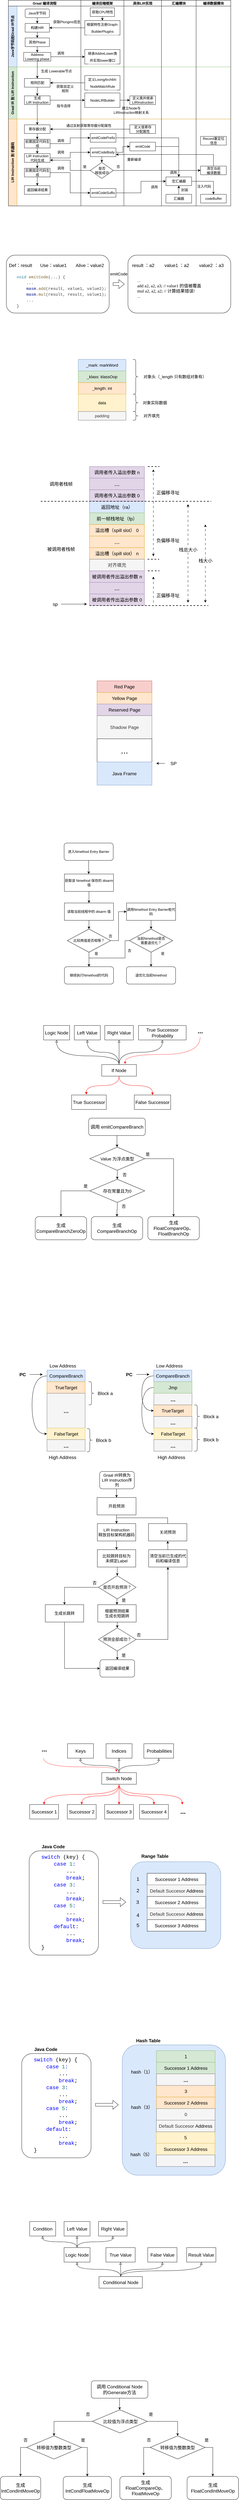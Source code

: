 <mxfile version="26.0.16">
  <diagram name="Page-1" id="acwCKmZkidqvUQwCOqH5">
    <mxGraphModel dx="1584" dy="839" grid="1" gridSize="10" guides="1" tooltips="1" connect="1" arrows="1" fold="1" page="1" pageScale="1" pageWidth="827" pageHeight="1169" math="0" shadow="0">
      <root>
        <mxCell id="0" />
        <mxCell id="1" parent="0" />
        <mxCell id="3uFvsSg2rkh7UaSVAgNL-26" value="" style="rounded=1;whiteSpace=wrap;html=1;" vertex="1" parent="1">
          <mxGeometry x="100" y="6410" width="240" height="360" as="geometry" />
        </mxCell>
        <mxCell id="3uFvsSg2rkh7UaSVAgNL-23" value="" style="rounded=1;whiteSpace=wrap;html=1;fillColor=#dae8fc;strokeColor=#6c8ebf;" vertex="1" parent="1">
          <mxGeometry x="451.5" y="6447.5" width="312" height="300" as="geometry" />
        </mxCell>
        <mxCell id="GOm38GStyMNKn4AWp28O-10" value="&lt;div style=&quot;&quot;&gt;&lt;font face=&quot;Verdana&quot; style=&quot;font-size: 15px;&quot;&gt;&lt;br&gt;&lt;/font&gt;&lt;/div&gt;&lt;div style=&quot;&quot;&gt;&lt;font face=&quot;Verdana&quot; style=&quot;font-size: 15px;&quot;&gt;&lt;br&gt;&lt;/font&gt;&lt;/div&gt;&lt;div style=&quot;&quot;&gt;&lt;font style=&quot;font-size: 15px;&quot; face=&quot;Verdana&quot;&gt;&lt;br&gt;&lt;/font&gt;&lt;/div&gt;&lt;div style=&quot;&quot;&gt;&lt;font style=&quot;font-size: 15px;&quot; face=&quot;Verdana&quot;&gt;&lt;br&gt;&lt;/font&gt;&lt;/div&gt;&lt;div style=&quot;&quot;&gt;&lt;font style=&quot;font-size: 15px;&quot; face=&quot;Verdana&quot;&gt;&lt;font style=&quot;&quot;&gt;&lt;span style=&quot;white-space: pre;&quot;&gt;&#x9;&lt;/span&gt;&lt;/font&gt;&lt;span style=&quot;color: light-dark(rgb(59, 59, 59), rgb(186, 186, 186)); white-space: pre; background-color: transparent;&quot;&gt;...&lt;/span&gt;&lt;/font&gt;&lt;/div&gt;&lt;div style=&quot;&quot;&gt;&lt;font face=&quot;Verdana&quot; style=&quot;font-size: 15px;&quot;&gt;&lt;span style=&quot;white-space: pre;&quot;&gt;&#x9;&lt;/span&gt;add a2, a2, a3;&amp;nbsp;&lt;span style=&quot;text-align: center; text-wrap-mode: nowrap; background-color: transparent; color: light-dark(rgb(0, 0, 0), rgb(255, 255, 255));&quot;&gt;&lt;font style=&quot;&quot;&gt;// value1&amp;nbsp;的值被覆盖&lt;/font&gt;&lt;/span&gt;&lt;span style=&quot;text-align: center; text-wrap-mode: nowrap; background-color: transparent; color: light-dark(rgb(0, 0, 0), rgb(255, 255, 255));&quot;&gt;&amp;nbsp;&lt;/span&gt;&lt;br&gt;&lt;/font&gt;&lt;/div&gt;&lt;div style=&quot;&quot;&gt;&lt;font style=&quot;font-size: 15px;&quot; face=&quot;Verdana&quot;&gt;&lt;font style=&quot;&quot;&gt;&lt;span style=&quot;white-space: pre;&quot;&gt;&#x9;&lt;/span&gt;mul a2, a2, a2; //&amp;nbsp;计算结果错误!&lt;/font&gt;&lt;br&gt;&lt;/font&gt;&lt;/div&gt;&lt;div style=&quot;&quot;&gt;&lt;font style=&quot;font-size: 15px;&quot; face=&quot;Verdana&quot;&gt;&lt;font style=&quot;&quot;&gt;&lt;span style=&quot;white-space: pre;&quot;&gt;&#x9;&lt;/span&gt;&lt;/font&gt;&lt;span style=&quot;color: light-dark(rgb(59, 59, 59), rgb(186, 186, 186)); white-space: pre; background-color: transparent;&quot;&gt;...&lt;/span&gt;&lt;/font&gt;&lt;/div&gt;&lt;div&gt;&lt;span style=&quot;font-size: 14px; color: light-dark(rgb(59, 59, 59), rgb(186, 186, 186)); font-family: Consolas, &amp;quot;Courier New&amp;quot;, monospace; white-space: pre; background-color: transparent;&quot;&gt;&lt;br&gt;&lt;/span&gt;&lt;/div&gt;" style="rounded=1;whiteSpace=wrap;html=1;align=left;verticalAlign=top;" parent="1" vertex="1">
          <mxGeometry x="442" y="900" width="356" height="200" as="geometry" />
        </mxCell>
        <mxCell id="GOm38GStyMNKn4AWp28O-6" value="&lt;div style=&quot;font-family: Consolas, &amp;quot;Courier New&amp;quot;, monospace; line-height: 19px; white-space: pre;&quot;&gt;&lt;div style=&quot;&quot;&gt;&lt;font style=&quot;font-size: 14px;&quot;&gt;&lt;br&gt;&lt;/font&gt;&lt;/div&gt;&lt;div style=&quot;&quot;&gt;&lt;span&gt;&lt;font style=&quot;font-size: 14px;&quot;&gt;&lt;br&gt;&lt;/font&gt;&lt;/span&gt;&lt;/div&gt;&lt;div style=&quot;&quot;&gt;&lt;span&gt;&lt;font style=&quot;font-size: 14px;&quot;&gt;&lt;br&gt;&lt;/font&gt;&lt;/span&gt;&lt;/div&gt;&lt;div style=&quot;&quot;&gt;&lt;span&gt;&lt;font style=&quot;font-size: 14px;&quot;&gt;&lt;span style=&quot;color: rgb(38, 127, 153);&quot;&gt;    void&lt;/span&gt;&lt;font color=&quot;#3b3b3b&quot;&gt; &lt;/font&gt;&lt;span style=&quot;color: rgb(121, 94, 38);&quot;&gt;emitCode&lt;/span&gt;&lt;font color=&quot;#3b3b3b&quot;&gt;(...) {&lt;/font&gt;&lt;/font&gt;&lt;/span&gt;&lt;/div&gt;&lt;div style=&quot;color: rgb(59, 59, 59);&quot;&gt;&lt;span&gt;&lt;font style=&quot;font-size: 14px;&quot;&gt;&amp;nbsp; &amp;nbsp; &amp;nbsp; &amp;nbsp; ...&lt;/font&gt;&lt;/span&gt;&lt;/div&gt;&lt;div style=&quot;color: rgb(59, 59, 59);&quot;&gt;&lt;span&gt;&lt;font style=&quot;font-size: 14px;&quot;&gt;&amp;nbsp; &amp;nbsp; &amp;nbsp; &amp;nbsp; &lt;span style=&quot;color: rgb(0, 16, 128);&quot;&gt;masm&lt;/span&gt;.&lt;span style=&quot;color: rgb(121, 94, 38);&quot;&gt;add&lt;/span&gt;(result, value1, value2);&lt;/font&gt;&lt;/span&gt;&lt;/div&gt;&lt;div style=&quot;color: rgb(59, 59, 59);&quot;&gt;&lt;span&gt;&lt;font style=&quot;font-size: 14px;&quot;&gt;&amp;nbsp; &amp;nbsp; &amp;nbsp; &amp;nbsp; &lt;span style=&quot;color: rgb(0, 16, 128);&quot;&gt;masm&lt;/span&gt;.&lt;span style=&quot;color: rgb(121, 94, 38);&quot;&gt;mul&lt;/span&gt;(result, result, value1);&lt;/font&gt;&lt;/span&gt;&lt;/div&gt;&lt;div style=&quot;color: rgb(59, 59, 59);&quot;&gt;&lt;span&gt;&lt;font style=&quot;font-size: 14px;&quot;&gt;&amp;nbsp; &amp;nbsp; &amp;nbsp; &amp;nbsp; ...&lt;/font&gt;&lt;/span&gt;&lt;/div&gt;&lt;div style=&quot;color: rgb(59, 59, 59);&quot;&gt;&lt;font style=&quot;font-size: 14px;&quot;&gt;&amp;nbsp; &amp;nbsp; }&lt;/font&gt;&lt;/div&gt;&lt;/div&gt;" style="rounded=1;whiteSpace=wrap;html=1;align=left;verticalAlign=top;" parent="1" vertex="1">
          <mxGeometry x="21" y="900" width="356" height="200" as="geometry" />
        </mxCell>
        <mxCell id="b25NzEHvAgJfCk7m8K_a-11" value="" style="swimlane;childLayout=stackLayout;resizeParent=1;resizeParentMax=0;horizontal=1;startSize=0;horizontalStack=0;html=1;" parent="1" vertex="1">
          <mxGeometry x="28" y="40" width="770" height="690" as="geometry" />
        </mxCell>
        <mxCell id="b25NzEHvAgJfCk7m8K_a-12" value="&lt;font&gt;Java字节码到Graal IR节点&lt;/font&gt;" style="swimlane;startSize=30;horizontal=0;html=1;fillColor=#dae8fc;strokeColor=#6c8ebf;" parent="b25NzEHvAgJfCk7m8K_a-11" vertex="1">
          <mxGeometry width="770" height="210" as="geometry" />
        </mxCell>
        <mxCell id="b25NzEHvAgJfCk7m8K_a-32" value="Graal IR 到 LIR Instruction" style="swimlane;startSize=30;horizontal=0;html=1;fillColor=#d5e8d4;strokeColor=#82b366;" parent="b25NzEHvAgJfCk7m8K_a-11" vertex="1">
          <mxGeometry y="210" width="770" height="180" as="geometry" />
        </mxCell>
        <mxCell id="b25NzEHvAgJfCk7m8K_a-13" value="LIR Instruction 到 机器码" style="swimlane;startSize=30;horizontal=0;html=1;fillColor=#ffe6cc;strokeColor=#d79b00;" parent="b25NzEHvAgJfCk7m8K_a-11" vertex="1">
          <mxGeometry y="390" width="770" height="300" as="geometry">
            <mxRectangle y="120" width="600" height="30" as="alternateBounds" />
          </mxGeometry>
        </mxCell>
        <mxCell id="b25NzEHvAgJfCk7m8K_a-33" value="" style="swimlane;childLayout=stackLayout;resizeParent=1;resizeParentMax=0;startSize=0;horizontal=0;horizontalStack=1;" parent="1" vertex="1">
          <mxGeometry x="28" y="20" width="770" height="710" as="geometry" />
        </mxCell>
        <mxCell id="b25NzEHvAgJfCk7m8K_a-34" value="Graal 编译流程" style="swimlane;startSize=20;" parent="b25NzEHvAgJfCk7m8K_a-33" vertex="1">
          <mxGeometry width="251" height="710" as="geometry" />
        </mxCell>
        <mxCell id="b25NzEHvAgJfCk7m8K_a-96" style="edgeStyle=orthogonalEdgeStyle;rounded=0;orthogonalLoop=1;jettySize=auto;html=1;exitX=0.5;exitY=1;exitDx=0;exitDy=0;entryX=0.5;entryY=0;entryDx=0;entryDy=0;" parent="b25NzEHvAgJfCk7m8K_a-34" source="b25NzEHvAgJfCk7m8K_a-37" target="b25NzEHvAgJfCk7m8K_a-42" edge="1">
          <mxGeometry relative="1" as="geometry" />
        </mxCell>
        <mxCell id="b25NzEHvAgJfCk7m8K_a-37" value="Java字节码" style="rounded=1;whiteSpace=wrap;html=1;" parent="b25NzEHvAgJfCk7m8K_a-34" vertex="1">
          <mxGeometry x="58" y="30" width="84" height="30" as="geometry" />
        </mxCell>
        <mxCell id="b25NzEHvAgJfCk7m8K_a-97" style="edgeStyle=orthogonalEdgeStyle;rounded=0;orthogonalLoop=1;jettySize=auto;html=1;exitX=0.5;exitY=1;exitDx=0;exitDy=0;entryX=0.5;entryY=0;entryDx=0;entryDy=0;" parent="b25NzEHvAgJfCk7m8K_a-34" source="b25NzEHvAgJfCk7m8K_a-42" target="b25NzEHvAgJfCk7m8K_a-53" edge="1">
          <mxGeometry relative="1" as="geometry" />
        </mxCell>
        <mxCell id="b25NzEHvAgJfCk7m8K_a-42" value="构建HIR" style="rounded=0;whiteSpace=wrap;html=1;" parent="b25NzEHvAgJfCk7m8K_a-34" vertex="1">
          <mxGeometry x="58" y="80" width="84" height="30" as="geometry" />
        </mxCell>
        <mxCell id="b25NzEHvAgJfCk7m8K_a-99" style="edgeStyle=orthogonalEdgeStyle;rounded=0;orthogonalLoop=1;jettySize=auto;html=1;exitX=0.5;exitY=1;exitDx=0;exitDy=0;entryX=0.5;entryY=0;entryDx=0;entryDy=0;" parent="b25NzEHvAgJfCk7m8K_a-34" source="b25NzEHvAgJfCk7m8K_a-52" target="b25NzEHvAgJfCk7m8K_a-58" edge="1">
          <mxGeometry relative="1" as="geometry" />
        </mxCell>
        <mxCell id="b25NzEHvAgJfCk7m8K_a-52" value="Address Lowering phase" style="rounded=0;whiteSpace=wrap;html=1;" parent="b25NzEHvAgJfCk7m8K_a-34" vertex="1">
          <mxGeometry x="53" y="180" width="94" height="30" as="geometry" />
        </mxCell>
        <mxCell id="b25NzEHvAgJfCk7m8K_a-98" style="edgeStyle=orthogonalEdgeStyle;rounded=0;orthogonalLoop=1;jettySize=auto;html=1;exitX=0.5;exitY=1;exitDx=0;exitDy=0;entryX=0.5;entryY=0;entryDx=0;entryDy=0;" parent="b25NzEHvAgJfCk7m8K_a-34" source="b25NzEHvAgJfCk7m8K_a-53" target="b25NzEHvAgJfCk7m8K_a-52" edge="1">
          <mxGeometry relative="1" as="geometry" />
        </mxCell>
        <mxCell id="b25NzEHvAgJfCk7m8K_a-53" value="其他Phase" style="rounded=0;whiteSpace=wrap;html=1;" parent="b25NzEHvAgJfCk7m8K_a-34" vertex="1">
          <mxGeometry x="58" y="130" width="84" height="30" as="geometry" />
        </mxCell>
        <mxCell id="b25NzEHvAgJfCk7m8K_a-101" style="edgeStyle=orthogonalEdgeStyle;rounded=0;orthogonalLoop=1;jettySize=auto;html=1;exitX=0.5;exitY=1;exitDx=0;exitDy=0;entryX=0.5;entryY=0;entryDx=0;entryDy=0;" parent="b25NzEHvAgJfCk7m8K_a-34" source="b25NzEHvAgJfCk7m8K_a-58" target="b25NzEHvAgJfCk7m8K_a-59" edge="1">
          <mxGeometry relative="1" as="geometry" />
        </mxCell>
        <mxCell id="b25NzEHvAgJfCk7m8K_a-58" value="规则匹配" style="rounded=0;whiteSpace=wrap;html=1;" parent="b25NzEHvAgJfCk7m8K_a-34" vertex="1">
          <mxGeometry x="55.5" y="270" width="89" height="30" as="geometry" />
        </mxCell>
        <mxCell id="b25NzEHvAgJfCk7m8K_a-104" style="edgeStyle=orthogonalEdgeStyle;rounded=0;orthogonalLoop=1;jettySize=auto;html=1;exitX=0.5;exitY=1;exitDx=0;exitDy=0;entryX=0.5;entryY=0;entryDx=0;entryDy=0;" parent="b25NzEHvAgJfCk7m8K_a-34" source="b25NzEHvAgJfCk7m8K_a-59" target="b25NzEHvAgJfCk7m8K_a-60" edge="1">
          <mxGeometry relative="1" as="geometry" />
        </mxCell>
        <mxCell id="b25NzEHvAgJfCk7m8K_a-59" value="生成&lt;br&gt;LIR Instruction" style="rounded=0;whiteSpace=wrap;html=1;" parent="b25NzEHvAgJfCk7m8K_a-34" vertex="1">
          <mxGeometry x="55.5" y="330" width="89" height="30" as="geometry" />
        </mxCell>
        <mxCell id="b25NzEHvAgJfCk7m8K_a-105" style="edgeStyle=orthogonalEdgeStyle;rounded=0;orthogonalLoop=1;jettySize=auto;html=1;exitX=0.5;exitY=1;exitDx=0;exitDy=0;entryX=0.5;entryY=0;entryDx=0;entryDy=0;" parent="b25NzEHvAgJfCk7m8K_a-34" source="b25NzEHvAgJfCk7m8K_a-60" target="b25NzEHvAgJfCk7m8K_a-61" edge="1">
          <mxGeometry relative="1" as="geometry" />
        </mxCell>
        <mxCell id="b25NzEHvAgJfCk7m8K_a-60" value="寄存器分配" style="rounded=0;whiteSpace=wrap;html=1;" parent="b25NzEHvAgJfCk7m8K_a-34" vertex="1">
          <mxGeometry x="55.5" y="430" width="89" height="30" as="geometry" />
        </mxCell>
        <mxCell id="b25NzEHvAgJfCk7m8K_a-106" style="edgeStyle=orthogonalEdgeStyle;rounded=0;orthogonalLoop=1;jettySize=auto;html=1;exitX=0.5;exitY=1;exitDx=0;exitDy=0;entryX=0.5;entryY=0;entryDx=0;entryDy=0;" parent="b25NzEHvAgJfCk7m8K_a-34" source="b25NzEHvAgJfCk7m8K_a-61" target="b25NzEHvAgJfCk7m8K_a-63" edge="1">
          <mxGeometry relative="1" as="geometry" />
        </mxCell>
        <mxCell id="b25NzEHvAgJfCk7m8K_a-61" value="前置固定代码生成" style="rounded=0;whiteSpace=wrap;html=1;" parent="b25NzEHvAgJfCk7m8K_a-34" vertex="1">
          <mxGeometry x="55.5" y="480" width="89" height="30" as="geometry" />
        </mxCell>
        <mxCell id="b25NzEHvAgJfCk7m8K_a-110" style="edgeStyle=orthogonalEdgeStyle;rounded=0;orthogonalLoop=1;jettySize=auto;html=1;exitX=0.5;exitY=1;exitDx=0;exitDy=0;entryX=0.5;entryY=0;entryDx=0;entryDy=0;" parent="b25NzEHvAgJfCk7m8K_a-34" source="b25NzEHvAgJfCk7m8K_a-63" target="b25NzEHvAgJfCk7m8K_a-64" edge="1">
          <mxGeometry relative="1" as="geometry" />
        </mxCell>
        <mxCell id="b25NzEHvAgJfCk7m8K_a-63" value="LIR Instruction&lt;br&gt;代码生成" style="rounded=0;whiteSpace=wrap;html=1;" parent="b25NzEHvAgJfCk7m8K_a-34" vertex="1">
          <mxGeometry x="55.5" y="529.5" width="89" height="30" as="geometry" />
        </mxCell>
        <mxCell id="b25NzEHvAgJfCk7m8K_a-111" style="edgeStyle=orthogonalEdgeStyle;rounded=0;orthogonalLoop=1;jettySize=auto;html=1;exitX=0.5;exitY=1;exitDx=0;exitDy=0;entryX=0.5;entryY=0;entryDx=0;entryDy=0;" parent="b25NzEHvAgJfCk7m8K_a-34" source="b25NzEHvAgJfCk7m8K_a-64" target="b25NzEHvAgJfCk7m8K_a-94" edge="1">
          <mxGeometry relative="1" as="geometry" />
        </mxCell>
        <mxCell id="b25NzEHvAgJfCk7m8K_a-64" value="后置固定代码生成" style="rounded=0;whiteSpace=wrap;html=1;" parent="b25NzEHvAgJfCk7m8K_a-34" vertex="1">
          <mxGeometry x="55.5" y="580" width="89" height="30" as="geometry" />
        </mxCell>
        <mxCell id="b25NzEHvAgJfCk7m8K_a-75" value="&lt;font&gt;指令选择&lt;/font&gt;" style="text;html=1;align=center;verticalAlign=middle;resizable=0;points=[];autosize=1;strokeColor=none;fillColor=none;" parent="b25NzEHvAgJfCk7m8K_a-34" vertex="1">
          <mxGeometry x="156" y="350" width="70" height="30" as="geometry" />
        </mxCell>
        <mxCell id="b25NzEHvAgJfCk7m8K_a-94" value="返回编译结果" style="rounded=0;whiteSpace=wrap;html=1;" parent="b25NzEHvAgJfCk7m8K_a-34" vertex="1">
          <mxGeometry x="55.5" y="640" width="89" height="30" as="geometry" />
        </mxCell>
        <mxCell id="b25NzEHvAgJfCk7m8K_a-100" value="&lt;font&gt;生成 Lowerable节点&lt;/font&gt;" style="text;html=1;align=center;verticalAlign=middle;resizable=0;points=[];autosize=1;strokeColor=none;fillColor=none;" parent="b25NzEHvAgJfCk7m8K_a-34" vertex="1">
          <mxGeometry x="101" y="230" width="130" height="30" as="geometry" />
        </mxCell>
        <mxCell id="b25NzEHvAgJfCk7m8K_a-103" value="&lt;font&gt;获取自定义&lt;br&gt;规则&lt;/font&gt;" style="text;html=1;align=center;verticalAlign=middle;resizable=0;points=[];autosize=1;strokeColor=none;fillColor=none;" parent="b25NzEHvAgJfCk7m8K_a-34" vertex="1">
          <mxGeometry x="156" y="285" width="80" height="40" as="geometry" />
        </mxCell>
        <mxCell id="b25NzEHvAgJfCk7m8K_a-134" value="获取Plungins信息" style="text;html=1;align=center;verticalAlign=middle;resizable=0;points=[];autosize=1;strokeColor=none;fillColor=none;" parent="b25NzEHvAgJfCk7m8K_a-34" vertex="1">
          <mxGeometry x="142" y="60" width="120" height="30" as="geometry" />
        </mxCell>
        <mxCell id="ZIrlAmSXeeNBOR1hbLx5-2" value="调用" style="text;html=1;align=center;verticalAlign=middle;resizable=0;points=[];autosize=1;strokeColor=none;fillColor=none;" parent="b25NzEHvAgJfCk7m8K_a-34" vertex="1">
          <mxGeometry x="156" y="470" width="50" height="30" as="geometry" />
        </mxCell>
        <mxCell id="ZIrlAmSXeeNBOR1hbLx5-3" value="调用" style="text;html=1;align=center;verticalAlign=middle;resizable=0;points=[];autosize=1;strokeColor=none;fillColor=none;" parent="b25NzEHvAgJfCk7m8K_a-34" vertex="1">
          <mxGeometry x="156" y="510" width="50" height="30" as="geometry" />
        </mxCell>
        <mxCell id="ZIrlAmSXeeNBOR1hbLx5-4" value="调用" style="text;html=1;align=center;verticalAlign=middle;resizable=0;points=[];autosize=1;strokeColor=none;fillColor=none;" parent="b25NzEHvAgJfCk7m8K_a-34" vertex="1">
          <mxGeometry x="156" y="565" width="50" height="30" as="geometry" />
        </mxCell>
        <mxCell id="ZIrlAmSXeeNBOR1hbLx5-1" value="调用" style="text;html=1;align=center;verticalAlign=middle;resizable=0;points=[];autosize=1;strokeColor=none;fillColor=none;" parent="b25NzEHvAgJfCk7m8K_a-34" vertex="1">
          <mxGeometry x="156" y="168" width="50" height="30" as="geometry" />
        </mxCell>
        <mxCell id="b25NzEHvAgJfCk7m8K_a-41" value="编译后端框架" style="swimlane;startSize=20;" parent="b25NzEHvAgJfCk7m8K_a-33" vertex="1">
          <mxGeometry x="251" width="149" height="710" as="geometry" />
        </mxCell>
        <mxCell id="b25NzEHvAgJfCk7m8K_a-66" value="&lt;div style=&quot;background-color: rgb(255, 255, 255); line-height: 24px; white-space: pre;&quot;&gt;&lt;font face=&quot;Helvetica&quot;&gt;根据特性注册Graph-&lt;br/&gt;BuilderPlugins&lt;/font&gt;&lt;/div&gt;" style="rounded=0;whiteSpace=wrap;html=1;" parent="b25NzEHvAgJfCk7m8K_a-41" vertex="1">
          <mxGeometry x="13.5" y="70" width="122" height="50" as="geometry" />
        </mxCell>
        <mxCell id="b25NzEHvAgJfCk7m8K_a-68" style="edgeStyle=orthogonalEdgeStyle;rounded=0;orthogonalLoop=1;jettySize=auto;html=1;exitX=0.5;exitY=1;exitDx=0;exitDy=0;entryX=0.5;entryY=0;entryDx=0;entryDy=0;" parent="b25NzEHvAgJfCk7m8K_a-41" source="b25NzEHvAgJfCk7m8K_a-67" target="b25NzEHvAgJfCk7m8K_a-66" edge="1">
          <mxGeometry relative="1" as="geometry" />
        </mxCell>
        <mxCell id="b25NzEHvAgJfCk7m8K_a-67" value="获取CPU特性" style="rounded=0;whiteSpace=wrap;html=1;" parent="b25NzEHvAgJfCk7m8K_a-41" vertex="1">
          <mxGeometry x="32.5" y="26" width="84" height="30" as="geometry" />
        </mxCell>
        <mxCell id="b25NzEHvAgJfCk7m8K_a-70" value="&lt;div style=&quot;background-color: rgb(255, 255, 255); line-height: 24px; white-space: pre;&quot;&gt;继承AddreLower类&lt;br/&gt;并实现lower接口&lt;/div&gt;" style="rounded=0;whiteSpace=wrap;html=1;" parent="b25NzEHvAgJfCk7m8K_a-41" vertex="1">
          <mxGeometry x="13.5" y="170" width="122" height="50" as="geometry" />
        </mxCell>
        <mxCell id="b25NzEHvAgJfCk7m8K_a-72" value="&lt;div style=&quot;background-color: rgb(255, 255, 255); line-height: 24px; white-space: pre;&quot;&gt;定义LoongArch64-&lt;br/&gt;NodeMatchRule&lt;/div&gt;" style="rounded=0;whiteSpace=wrap;html=1;" parent="b25NzEHvAgJfCk7m8K_a-41" vertex="1">
          <mxGeometry x="13.5" y="260" width="122" height="50" as="geometry" />
        </mxCell>
        <mxCell id="b25NzEHvAgJfCk7m8K_a-73" value="&lt;div style=&quot;background-color: rgb(255, 255, 255); line-height: 24px; white-space: pre;&quot;&gt;NodeLIRBuilder&lt;/div&gt;" style="rounded=0;whiteSpace=wrap;html=1;" parent="b25NzEHvAgJfCk7m8K_a-41" vertex="1">
          <mxGeometry x="13.5" y="320" width="122" height="50" as="geometry" />
        </mxCell>
        <mxCell id="b25NzEHvAgJfCk7m8K_a-85" value="emitCodePrefix" style="rounded=0;whiteSpace=wrap;html=1;" parent="b25NzEHvAgJfCk7m8K_a-41" vertex="1">
          <mxGeometry x="32.5" y="460" width="89" height="30" as="geometry" />
        </mxCell>
        <mxCell id="b25NzEHvAgJfCk7m8K_a-109" style="edgeStyle=orthogonalEdgeStyle;rounded=0;orthogonalLoop=1;jettySize=auto;html=1;exitX=0.5;exitY=1;exitDx=0;exitDy=0;entryX=0.5;entryY=0;entryDx=0;entryDy=0;" parent="b25NzEHvAgJfCk7m8K_a-41" source="b25NzEHvAgJfCk7m8K_a-87" target="b25NzEHvAgJfCk7m8K_a-91" edge="1">
          <mxGeometry relative="1" as="geometry" />
        </mxCell>
        <mxCell id="b25NzEHvAgJfCk7m8K_a-87" value="emitCodeBody" style="rounded=0;whiteSpace=wrap;html=1;" parent="b25NzEHvAgJfCk7m8K_a-41" vertex="1">
          <mxGeometry x="32.5" y="510" width="89" height="30" as="geometry" />
        </mxCell>
        <mxCell id="b25NzEHvAgJfCk7m8K_a-88" value="emitCodeSuffix" style="rounded=0;whiteSpace=wrap;html=1;" parent="b25NzEHvAgJfCk7m8K_a-41" vertex="1">
          <mxGeometry x="32.5" y="650" width="89" height="30" as="geometry" />
        </mxCell>
        <mxCell id="b25NzEHvAgJfCk7m8K_a-91" value="是否&lt;br&gt;释放成功" style="rhombus;whiteSpace=wrap;html=1;" parent="b25NzEHvAgJfCk7m8K_a-41" vertex="1">
          <mxGeometry x="32.5" y="560" width="80" height="55" as="geometry" />
        </mxCell>
        <mxCell id="b25NzEHvAgJfCk7m8K_a-116" value="通过反射获取寄存器分配属性" style="text;html=1;align=center;verticalAlign=middle;resizable=0;points=[];autosize=1;strokeColor=none;fillColor=none;" parent="b25NzEHvAgJfCk7m8K_a-41" vertex="1">
          <mxGeometry x="-63.5" y="418" width="180" height="30" as="geometry" />
        </mxCell>
        <mxCell id="b25NzEHvAgJfCk7m8K_a-121" value="否" style="text;html=1;align=center;verticalAlign=middle;resizable=0;points=[];autosize=1;strokeColor=none;fillColor=none;" parent="b25NzEHvAgJfCk7m8K_a-41" vertex="1">
          <mxGeometry x="109" y="560" width="40" height="30" as="geometry" />
        </mxCell>
        <mxCell id="b25NzEHvAgJfCk7m8K_a-118" value="是" style="text;html=1;align=center;verticalAlign=middle;resizable=0;points=[];autosize=1;strokeColor=none;fillColor=none;" parent="b25NzEHvAgJfCk7m8K_a-41" vertex="1">
          <mxGeometry x="-7.5" y="560" width="40" height="30" as="geometry" />
        </mxCell>
        <mxCell id="b25NzEHvAgJfCk7m8K_a-36" value="具体LIR实现" style="swimlane;startSize=20;" parent="b25NzEHvAgJfCk7m8K_a-33" vertex="1">
          <mxGeometry x="400" width="130" height="710" as="geometry" />
        </mxCell>
        <mxCell id="b25NzEHvAgJfCk7m8K_a-76" value="定义值寄存&lt;div&gt;分配属性&lt;/div&gt;" style="rounded=0;whiteSpace=wrap;html=1;" parent="b25NzEHvAgJfCk7m8K_a-36" vertex="1">
          <mxGeometry x="20.5" y="430" width="89" height="30" as="geometry" />
        </mxCell>
        <mxCell id="b25NzEHvAgJfCk7m8K_a-77" value="emitCode" style="rounded=0;whiteSpace=wrap;html=1;" parent="b25NzEHvAgJfCk7m8K_a-36" vertex="1">
          <mxGeometry x="20.5" y="490" width="89" height="30" as="geometry" />
        </mxCell>
        <mxCell id="b25NzEHvAgJfCk7m8K_a-78" value="定义类并继承LIRInstruction" style="rounded=0;whiteSpace=wrap;html=1;" parent="b25NzEHvAgJfCk7m8K_a-36" vertex="1">
          <mxGeometry x="20.5" y="330" width="89" height="30" as="geometry" />
        </mxCell>
        <mxCell id="b25NzEHvAgJfCk7m8K_a-84" value="建立Node与&lt;br&gt;LIRInstruction映射关系" style="text;html=1;align=center;verticalAlign=middle;resizable=0;points=[];autosize=1;strokeColor=none;fillColor=none;" parent="b25NzEHvAgJfCk7m8K_a-36" vertex="1">
          <mxGeometry x="-50" y="360" width="150" height="40" as="geometry" />
        </mxCell>
        <mxCell id="b25NzEHvAgJfCk7m8K_a-122" value="重新编译" style="text;html=1;align=center;verticalAlign=middle;resizable=0;points=[];autosize=1;strokeColor=none;fillColor=none;" parent="b25NzEHvAgJfCk7m8K_a-36" vertex="1">
          <mxGeometry y="535" width="70" height="30" as="geometry" />
        </mxCell>
        <mxCell id="b25NzEHvAgJfCk7m8K_a-132" value="调用" style="text;html=1;align=center;verticalAlign=middle;resizable=0;points=[];autosize=1;strokeColor=none;fillColor=none;" parent="b25NzEHvAgJfCk7m8K_a-36" vertex="1">
          <mxGeometry x="80" y="630" width="50" height="30" as="geometry" />
        </mxCell>
        <mxCell id="b25NzEHvAgJfCk7m8K_a-55" value="汇编模块" style="swimlane;startSize=20;" parent="b25NzEHvAgJfCk7m8K_a-33" vertex="1">
          <mxGeometry x="530" width="120" height="710" as="geometry" />
        </mxCell>
        <mxCell id="b25NzEHvAgJfCk7m8K_a-80" value="宏汇编器" style="rounded=0;whiteSpace=wrap;html=1;" parent="b25NzEHvAgJfCk7m8K_a-55" vertex="1">
          <mxGeometry x="15.5" y="610" width="89" height="30" as="geometry" />
        </mxCell>
        <mxCell id="b25NzEHvAgJfCk7m8K_a-82" style="edgeStyle=orthogonalEdgeStyle;rounded=0;orthogonalLoop=1;jettySize=auto;html=1;exitX=0.5;exitY=0;exitDx=0;exitDy=0;entryX=0.5;entryY=1;entryDx=0;entryDy=0;" parent="b25NzEHvAgJfCk7m8K_a-55" source="b25NzEHvAgJfCk7m8K_a-81" target="b25NzEHvAgJfCk7m8K_a-80" edge="1">
          <mxGeometry relative="1" as="geometry" />
        </mxCell>
        <mxCell id="b25NzEHvAgJfCk7m8K_a-81" value="汇编器" style="rounded=0;whiteSpace=wrap;html=1;" parent="b25NzEHvAgJfCk7m8K_a-55" vertex="1">
          <mxGeometry x="15.5" y="670" width="89" height="30" as="geometry" />
        </mxCell>
        <mxCell id="b25NzEHvAgJfCk7m8K_a-135" value="封装" style="text;html=1;align=center;verticalAlign=middle;resizable=0;points=[];autosize=1;strokeColor=none;fillColor=none;" parent="b25NzEHvAgJfCk7m8K_a-55" vertex="1">
          <mxGeometry x="54.5" y="640" width="50" height="30" as="geometry" />
        </mxCell>
        <mxCell id="b25NzEHvAgJfCk7m8K_a-131" value="调用" style="text;html=1;align=center;verticalAlign=middle;resizable=0;points=[];autosize=1;strokeColor=none;fillColor=none;" parent="b25NzEHvAgJfCk7m8K_a-55" vertex="1">
          <mxGeometry x="15.5" y="580" width="50" height="30" as="geometry" />
        </mxCell>
        <mxCell id="b25NzEHvAgJfCk7m8K_a-89" value="编译数据模块" style="swimlane;startSize=20;" parent="b25NzEHvAgJfCk7m8K_a-33" vertex="1">
          <mxGeometry x="650" width="120" height="710" as="geometry" />
        </mxCell>
        <mxCell id="b25NzEHvAgJfCk7m8K_a-92" value="Record重定位&lt;br&gt;信息" style="rounded=0;whiteSpace=wrap;html=1;" parent="b25NzEHvAgJfCk7m8K_a-89" vertex="1">
          <mxGeometry x="15.5" y="470" width="89" height="30" as="geometry" />
        </mxCell>
        <mxCell id="b25NzEHvAgJfCk7m8K_a-93" value="清空当前&lt;br&gt;编译数据" style="rounded=0;whiteSpace=wrap;html=1;" parent="b25NzEHvAgJfCk7m8K_a-89" vertex="1">
          <mxGeometry x="15.5" y="572.5" width="89" height="30" as="geometry" />
        </mxCell>
        <mxCell id="b25NzEHvAgJfCk7m8K_a-136" value="codeBuffer" style="rounded=0;whiteSpace=wrap;html=1;" parent="b25NzEHvAgJfCk7m8K_a-89" vertex="1">
          <mxGeometry x="15.5" y="670" width="89" height="30" as="geometry" />
        </mxCell>
        <mxCell id="b25NzEHvAgJfCk7m8K_a-138" value="注入代码" style="text;html=1;align=center;verticalAlign=middle;resizable=0;points=[];autosize=1;strokeColor=none;fillColor=none;" parent="b25NzEHvAgJfCk7m8K_a-89" vertex="1">
          <mxGeometry x="-8" y="628" width="70" height="30" as="geometry" />
        </mxCell>
        <mxCell id="b25NzEHvAgJfCk7m8K_a-69" style="edgeStyle=orthogonalEdgeStyle;rounded=0;orthogonalLoop=1;jettySize=auto;html=1;exitX=0;exitY=0.5;exitDx=0;exitDy=0;entryX=1;entryY=0.5;entryDx=0;entryDy=0;" parent="b25NzEHvAgJfCk7m8K_a-33" source="b25NzEHvAgJfCk7m8K_a-66" target="b25NzEHvAgJfCk7m8K_a-42" edge="1">
          <mxGeometry relative="1" as="geometry" />
        </mxCell>
        <mxCell id="b25NzEHvAgJfCk7m8K_a-71" style="edgeStyle=orthogonalEdgeStyle;rounded=0;orthogonalLoop=1;jettySize=auto;html=1;exitX=1;exitY=0.5;exitDx=0;exitDy=0;entryX=0;entryY=0.5;entryDx=0;entryDy=0;" parent="b25NzEHvAgJfCk7m8K_a-33" source="b25NzEHvAgJfCk7m8K_a-52" target="b25NzEHvAgJfCk7m8K_a-70" edge="1">
          <mxGeometry relative="1" as="geometry" />
        </mxCell>
        <mxCell id="b25NzEHvAgJfCk7m8K_a-74" style="edgeStyle=orthogonalEdgeStyle;rounded=0;orthogonalLoop=1;jettySize=auto;html=1;exitX=1;exitY=0.5;exitDx=0;exitDy=0;entryX=0;entryY=0.5;entryDx=0;entryDy=0;" parent="b25NzEHvAgJfCk7m8K_a-33" source="b25NzEHvAgJfCk7m8K_a-59" target="b25NzEHvAgJfCk7m8K_a-73" edge="1">
          <mxGeometry relative="1" as="geometry" />
        </mxCell>
        <mxCell id="b25NzEHvAgJfCk7m8K_a-83" style="edgeStyle=orthogonalEdgeStyle;rounded=0;orthogonalLoop=1;jettySize=auto;html=1;exitX=1;exitY=0.5;exitDx=0;exitDy=0;entryX=0;entryY=0.5;entryDx=0;entryDy=0;" parent="b25NzEHvAgJfCk7m8K_a-33" source="b25NzEHvAgJfCk7m8K_a-73" target="b25NzEHvAgJfCk7m8K_a-78" edge="1">
          <mxGeometry relative="1" as="geometry" />
        </mxCell>
        <mxCell id="b25NzEHvAgJfCk7m8K_a-102" style="edgeStyle=orthogonalEdgeStyle;rounded=0;orthogonalLoop=1;jettySize=auto;html=1;exitX=0;exitY=0.5;exitDx=0;exitDy=0;entryX=1;entryY=0.5;entryDx=0;entryDy=0;" parent="b25NzEHvAgJfCk7m8K_a-33" source="b25NzEHvAgJfCk7m8K_a-72" target="b25NzEHvAgJfCk7m8K_a-58" edge="1">
          <mxGeometry relative="1" as="geometry" />
        </mxCell>
        <mxCell id="b25NzEHvAgJfCk7m8K_a-107" style="edgeStyle=orthogonalEdgeStyle;rounded=0;orthogonalLoop=1;jettySize=auto;html=1;exitX=1;exitY=0.5;exitDx=0;exitDy=0;entryX=0;entryY=0.5;entryDx=0;entryDy=0;" parent="b25NzEHvAgJfCk7m8K_a-33" source="b25NzEHvAgJfCk7m8K_a-61" target="b25NzEHvAgJfCk7m8K_a-85" edge="1">
          <mxGeometry relative="1" as="geometry" />
        </mxCell>
        <mxCell id="b25NzEHvAgJfCk7m8K_a-108" style="edgeStyle=orthogonalEdgeStyle;rounded=0;orthogonalLoop=1;jettySize=auto;html=1;exitX=1;exitY=0.5;exitDx=0;exitDy=0;" parent="b25NzEHvAgJfCk7m8K_a-33" source="b25NzEHvAgJfCk7m8K_a-63" target="b25NzEHvAgJfCk7m8K_a-87" edge="1">
          <mxGeometry relative="1" as="geometry" />
        </mxCell>
        <mxCell id="b25NzEHvAgJfCk7m8K_a-112" style="edgeStyle=orthogonalEdgeStyle;rounded=0;orthogonalLoop=1;jettySize=auto;html=1;exitX=1;exitY=0.5;exitDx=0;exitDy=0;entryX=0;entryY=0.5;entryDx=0;entryDy=0;" parent="b25NzEHvAgJfCk7m8K_a-33" source="b25NzEHvAgJfCk7m8K_a-87" target="b25NzEHvAgJfCk7m8K_a-77" edge="1">
          <mxGeometry relative="1" as="geometry" />
        </mxCell>
        <mxCell id="b25NzEHvAgJfCk7m8K_a-113" style="edgeStyle=orthogonalEdgeStyle;rounded=0;orthogonalLoop=1;jettySize=auto;html=1;exitX=1;exitY=0.5;exitDx=0;exitDy=0;entryX=0;entryY=0.5;entryDx=0;entryDy=0;" parent="b25NzEHvAgJfCk7m8K_a-33" source="b25NzEHvAgJfCk7m8K_a-64" target="b25NzEHvAgJfCk7m8K_a-88" edge="1">
          <mxGeometry relative="1" as="geometry" />
        </mxCell>
        <mxCell id="b25NzEHvAgJfCk7m8K_a-115" style="edgeStyle=orthogonalEdgeStyle;rounded=0;orthogonalLoop=1;jettySize=auto;html=1;exitX=0;exitY=0.5;exitDx=0;exitDy=0;entryX=1;entryY=0.5;entryDx=0;entryDy=0;" parent="b25NzEHvAgJfCk7m8K_a-33" source="b25NzEHvAgJfCk7m8K_a-76" target="b25NzEHvAgJfCk7m8K_a-60" edge="1">
          <mxGeometry relative="1" as="geometry" />
        </mxCell>
        <mxCell id="b25NzEHvAgJfCk7m8K_a-117" style="edgeStyle=orthogonalEdgeStyle;rounded=0;orthogonalLoop=1;jettySize=auto;html=1;exitX=0;exitY=0.5;exitDx=0;exitDy=0;entryX=1;entryY=0.75;entryDx=0;entryDy=0;" parent="b25NzEHvAgJfCk7m8K_a-33" source="b25NzEHvAgJfCk7m8K_a-91" target="b25NzEHvAgJfCk7m8K_a-63" edge="1">
          <mxGeometry relative="1" as="geometry" />
        </mxCell>
        <mxCell id="b25NzEHvAgJfCk7m8K_a-119" style="edgeStyle=orthogonalEdgeStyle;rounded=0;orthogonalLoop=1;jettySize=auto;html=1;exitX=1;exitY=0.5;exitDx=0;exitDy=0;entryX=0;entryY=0.5;entryDx=0;entryDy=0;" parent="b25NzEHvAgJfCk7m8K_a-33" source="b25NzEHvAgJfCk7m8K_a-91" target="b25NzEHvAgJfCk7m8K_a-93" edge="1">
          <mxGeometry relative="1" as="geometry" />
        </mxCell>
        <mxCell id="b25NzEHvAgJfCk7m8K_a-120" style="edgeStyle=orthogonalEdgeStyle;rounded=0;orthogonalLoop=1;jettySize=auto;html=1;exitX=0.5;exitY=0;exitDx=0;exitDy=0;entryX=1;entryY=0.75;entryDx=0;entryDy=0;" parent="b25NzEHvAgJfCk7m8K_a-33" source="b25NzEHvAgJfCk7m8K_a-93" target="b25NzEHvAgJfCk7m8K_a-87" edge="1">
          <mxGeometry relative="1" as="geometry" />
        </mxCell>
        <mxCell id="b25NzEHvAgJfCk7m8K_a-129" style="edgeStyle=orthogonalEdgeStyle;rounded=0;orthogonalLoop=1;jettySize=auto;html=1;exitX=1;exitY=0.5;exitDx=0;exitDy=0;entryX=0;entryY=0.5;entryDx=0;entryDy=0;" parent="b25NzEHvAgJfCk7m8K_a-33" source="b25NzEHvAgJfCk7m8K_a-88" target="b25NzEHvAgJfCk7m8K_a-80" edge="1">
          <mxGeometry relative="1" as="geometry" />
        </mxCell>
        <mxCell id="b25NzEHvAgJfCk7m8K_a-137" style="edgeStyle=orthogonalEdgeStyle;rounded=0;orthogonalLoop=1;jettySize=auto;html=1;exitX=1;exitY=0.5;exitDx=0;exitDy=0;entryX=0.5;entryY=0;entryDx=0;entryDy=0;" parent="b25NzEHvAgJfCk7m8K_a-33" source="b25NzEHvAgJfCk7m8K_a-80" target="b25NzEHvAgJfCk7m8K_a-136" edge="1">
          <mxGeometry relative="1" as="geometry" />
        </mxCell>
        <mxCell id="b25NzEHvAgJfCk7m8K_a-139" style="edgeStyle=orthogonalEdgeStyle;rounded=0;orthogonalLoop=1;jettySize=auto;html=1;exitX=1;exitY=0.5;exitDx=0;exitDy=0;entryX=0.5;entryY=0;entryDx=0;entryDy=0;" parent="b25NzEHvAgJfCk7m8K_a-33" source="b25NzEHvAgJfCk7m8K_a-77" target="b25NzEHvAgJfCk7m8K_a-80" edge="1">
          <mxGeometry relative="1" as="geometry" />
        </mxCell>
        <mxCell id="b25NzEHvAgJfCk7m8K_a-140" style="edgeStyle=orthogonalEdgeStyle;rounded=0;orthogonalLoop=1;jettySize=auto;html=1;exitX=1;exitY=0.5;exitDx=0;exitDy=0;entryX=0.5;entryY=0;entryDx=0;entryDy=0;" parent="b25NzEHvAgJfCk7m8K_a-33" source="b25NzEHvAgJfCk7m8K_a-85" target="b25NzEHvAgJfCk7m8K_a-80" edge="1">
          <mxGeometry relative="1" as="geometry" />
        </mxCell>
        <mxCell id="GOm38GStyMNKn4AWp28O-1" value="&lt;font style=&quot;font-size: 16px;&quot;&gt;Def：result&lt;/font&gt;" style="text;html=1;align=center;verticalAlign=middle;whiteSpace=wrap;rounded=0;" parent="1" vertex="1">
          <mxGeometry x="10" y="920" width="120" height="30" as="geometry" />
        </mxCell>
        <mxCell id="GOm38GStyMNKn4AWp28O-3" value="&lt;font style=&quot;font-size: 16px;&quot;&gt;Use：value1&lt;/font&gt;" style="text;html=1;align=center;verticalAlign=middle;whiteSpace=wrap;rounded=0;" parent="1" vertex="1">
          <mxGeometry x="124" y="920" width="120" height="30" as="geometry" />
        </mxCell>
        <mxCell id="GOm38GStyMNKn4AWp28O-4" value="&lt;font style=&quot;font-size: 16px;&quot;&gt;Alive：value2&lt;/font&gt;" style="text;html=1;align=center;verticalAlign=middle;whiteSpace=wrap;rounded=0;" parent="1" vertex="1">
          <mxGeometry x="250" y="920" width="120" height="30" as="geometry" />
        </mxCell>
        <mxCell id="GOm38GStyMNKn4AWp28O-5" value="" style="shape=flexArrow;endArrow=classic;html=1;rounded=0;" parent="1" edge="1">
          <mxGeometry width="50" height="50" relative="1" as="geometry">
            <mxPoint x="390" y="1000" as="sourcePoint" />
            <mxPoint x="430" y="1000" as="targetPoint" />
          </mxGeometry>
        </mxCell>
        <mxCell id="GOm38GStyMNKn4AWp28O-7" value="&lt;font style=&quot;font-size: 16px;&quot;&gt;result ：a2&lt;/font&gt;" style="text;html=1;align=center;verticalAlign=middle;whiteSpace=wrap;rounded=0;" parent="1" vertex="1">
          <mxGeometry x="435" y="920" width="120" height="30" as="geometry" />
        </mxCell>
        <mxCell id="GOm38GStyMNKn4AWp28O-8" value="&lt;font style=&quot;font-size: 16px;&quot;&gt;value1 ：a2&lt;/font&gt;" style="text;html=1;align=center;verticalAlign=middle;whiteSpace=wrap;rounded=0;" parent="1" vertex="1">
          <mxGeometry x="551" y="920" width="120" height="30" as="geometry" />
        </mxCell>
        <mxCell id="GOm38GStyMNKn4AWp28O-9" value="&lt;font style=&quot;font-size: 16px;&quot;&gt;value2 ：a3&lt;/font&gt;" style="text;html=1;align=center;verticalAlign=middle;whiteSpace=wrap;rounded=0;" parent="1" vertex="1">
          <mxGeometry x="671" y="920" width="120" height="30" as="geometry" />
        </mxCell>
        <mxCell id="GOm38GStyMNKn4AWp28O-11" value="&lt;font style=&quot;font-size: 14px;&quot;&gt;emitCode&lt;/font&gt;" style="text;html=1;align=center;verticalAlign=middle;resizable=0;points=[];autosize=1;strokeColor=none;fillColor=none;" parent="1" vertex="1">
          <mxGeometry x="370" y="950" width="80" height="30" as="geometry" />
        </mxCell>
        <mxCell id="VwOEmo3AU2konp4xYrkq-1" value="_mark: markWord" style="rounded=0;whiteSpace=wrap;html=1;fillColor=#dae8fc;strokeColor=#6c8ebf;fontSize=14;" parent="1" vertex="1">
          <mxGeometry x="270" y="1260" width="165" height="40" as="geometry" />
        </mxCell>
        <mxCell id="VwOEmo3AU2konp4xYrkq-2" value="_klass:&amp;nbsp;klassOop" style="rounded=0;whiteSpace=wrap;html=1;fillColor=#d5e8d4;strokeColor=#82b366;fontSize=14;" parent="1" vertex="1">
          <mxGeometry x="270" y="1300" width="165" height="40" as="geometry" />
        </mxCell>
        <mxCell id="VwOEmo3AU2konp4xYrkq-3" value="_length: int" style="rounded=0;whiteSpace=wrap;html=1;fillColor=#ffe6cc;strokeColor=#d79b00;glass=0;shadow=0;fontSize=14;" parent="1" vertex="1">
          <mxGeometry x="270" y="1340" width="165" height="40" as="geometry" />
        </mxCell>
        <mxCell id="VwOEmo3AU2konp4xYrkq-4" value="data" style="rounded=0;whiteSpace=wrap;html=1;fillColor=#fff2cc;strokeColor=#d6b656;fontSize=14;" parent="1" vertex="1">
          <mxGeometry x="270" y="1380" width="165" height="60" as="geometry" />
        </mxCell>
        <mxCell id="VwOEmo3AU2konp4xYrkq-5" value="padding" style="rounded=0;whiteSpace=wrap;html=1;fillColor=#f5f5f5;fontColor=#333333;strokeColor=#666666;fontSize=14;" parent="1" vertex="1">
          <mxGeometry x="270" y="1440" width="165" height="30" as="geometry" />
        </mxCell>
        <mxCell id="VwOEmo3AU2konp4xYrkq-6" value="" style="shape=curlyBracket;whiteSpace=wrap;html=1;rounded=1;flipH=1;labelPosition=right;verticalLabelPosition=middle;align=left;verticalAlign=middle;" parent="1" vertex="1">
          <mxGeometry x="459" y="1260" width="20" height="120" as="geometry" />
        </mxCell>
        <mxCell id="VwOEmo3AU2konp4xYrkq-7" value="对象头（_length&amp;nbsp;只有数组对象有）" style="text;html=1;align=left;verticalAlign=middle;resizable=0;points=[];autosize=1;strokeColor=none;fillColor=none;fontSize=14;" parent="1" vertex="1">
          <mxGeometry x="494" y="1305" width="240" height="30" as="geometry" />
        </mxCell>
        <mxCell id="VwOEmo3AU2konp4xYrkq-8" value="" style="shape=curlyBracket;whiteSpace=wrap;html=1;rounded=1;flipH=1;labelPosition=right;verticalLabelPosition=middle;align=left;verticalAlign=middle;" parent="1" vertex="1">
          <mxGeometry x="459" y="1380" width="20" height="60" as="geometry" />
        </mxCell>
        <mxCell id="VwOEmo3AU2konp4xYrkq-9" value="对象实际数据" style="text;html=1;align=center;verticalAlign=middle;resizable=0;points=[];autosize=1;strokeColor=none;fillColor=none;fontSize=14;" parent="1" vertex="1">
          <mxGeometry x="480" y="1395" width="110" height="30" as="geometry" />
        </mxCell>
        <mxCell id="VwOEmo3AU2konp4xYrkq-10" value="" style="shape=curlyBracket;whiteSpace=wrap;html=1;rounded=1;flipH=1;labelPosition=right;verticalLabelPosition=middle;align=left;verticalAlign=middle;" parent="1" vertex="1">
          <mxGeometry x="459" y="1440" width="20" height="30" as="geometry" />
        </mxCell>
        <mxCell id="VwOEmo3AU2konp4xYrkq-11" value="对齐填充" style="text;html=1;align=left;verticalAlign=middle;resizable=0;points=[];autosize=1;strokeColor=none;fillColor=none;fontSize=14;" parent="1" vertex="1">
          <mxGeometry x="494" y="1440" width="80" height="30" as="geometry" />
        </mxCell>
        <mxCell id="jAJiWPziwqsTxdR27PoP-1" value="&lt;font style=&quot;font-size: 16px;&quot;&gt;返回地址（ra）&lt;/font&gt;" style="rounded=0;whiteSpace=wrap;html=1;fillColor=#dae8fc;strokeColor=#6c8ebf;" parent="1" vertex="1">
          <mxGeometry x="309" y="1750" width="190" height="40" as="geometry" />
        </mxCell>
        <mxCell id="jAJiWPziwqsTxdR27PoP-2" value="&lt;span style=&quot;font-size: 16px;&quot;&gt;前一帧栈地址（fp）&lt;/span&gt;" style="rounded=0;whiteSpace=wrap;html=1;fillColor=#d5e8d4;strokeColor=#82b366;" parent="1" vertex="1">
          <mxGeometry x="309" y="1790" width="190" height="40" as="geometry" />
        </mxCell>
        <mxCell id="jAJiWPziwqsTxdR27PoP-3" value="&lt;span style=&quot;font-size: 16px;&quot;&gt;溢出槽（&lt;/span&gt;&lt;span style=&quot;font-size: 16px;&quot;&gt;spill slot&lt;/span&gt;&lt;span style=&quot;font-size: 16px;&quot;&gt;） 0&lt;/span&gt;" style="rounded=0;whiteSpace=wrap;html=1;fillColor=#ffe6cc;strokeColor=#d79b00;" parent="1" vertex="1">
          <mxGeometry x="309" y="1830" width="190" height="40" as="geometry" />
        </mxCell>
        <mxCell id="jAJiWPziwqsTxdR27PoP-4" value="&lt;font style=&quot;font-size: 22px;&quot;&gt;...&lt;/font&gt;" style="rounded=0;whiteSpace=wrap;html=1;fillColor=#ffe6cc;strokeColor=#d79b00;" parent="1" vertex="1">
          <mxGeometry x="309" y="1870" width="190" height="40" as="geometry" />
        </mxCell>
        <mxCell id="jAJiWPziwqsTxdR27PoP-5" value="&lt;span style=&quot;font-size: 16px;&quot;&gt;溢出槽（&lt;/span&gt;&lt;span style=&quot;font-size: 16px;&quot;&gt;spill slot&lt;/span&gt;&lt;span style=&quot;font-size: 16px;&quot;&gt;） n&lt;/span&gt;" style="rounded=0;whiteSpace=wrap;html=1;fillColor=#ffe6cc;strokeColor=#d79b00;" parent="1" vertex="1">
          <mxGeometry x="309" y="1910" width="190" height="40" as="geometry" />
        </mxCell>
        <mxCell id="jAJiWPziwqsTxdR27PoP-6" value="&lt;span style=&quot;font-size: 16px;&quot;&gt;对齐填充&lt;/span&gt;" style="rounded=0;whiteSpace=wrap;html=1;fillColor=#f5f5f5;fontColor=#333333;strokeColor=#666666;" parent="1" vertex="1">
          <mxGeometry x="309" y="1950" width="190" height="40" as="geometry" />
        </mxCell>
        <mxCell id="jAJiWPziwqsTxdR27PoP-7" value="&lt;span style=&quot;font-size: 16px;&quot;&gt;被调用者传出溢出参数 n&lt;/span&gt;" style="rounded=0;whiteSpace=wrap;html=1;fillColor=#e1d5e7;strokeColor=#9673a6;" parent="1" vertex="1">
          <mxGeometry x="309" y="1990" width="190" height="40" as="geometry" />
        </mxCell>
        <mxCell id="jAJiWPziwqsTxdR27PoP-8" value="&lt;font style=&quot;font-size: 22px;&quot;&gt;...&lt;/font&gt;" style="rounded=0;whiteSpace=wrap;html=1;fillColor=#e1d5e7;strokeColor=#9673a6;" parent="1" vertex="1">
          <mxGeometry x="309" y="2030" width="190" height="40" as="geometry" />
        </mxCell>
        <mxCell id="jAJiWPziwqsTxdR27PoP-9" value="&lt;span style=&quot;font-size: 16px;&quot;&gt;被调用者传出溢出参数 0&lt;/span&gt;" style="rounded=0;whiteSpace=wrap;html=1;fillColor=#e1d5e7;strokeColor=#9673a6;" parent="1" vertex="1">
          <mxGeometry x="309" y="2070" width="190" height="40" as="geometry" />
        </mxCell>
        <mxCell id="jAJiWPziwqsTxdR27PoP-10" value="&lt;span style=&quot;font-size: 16px;&quot;&gt;调用者传入溢出参数 n&lt;/span&gt;" style="rounded=0;whiteSpace=wrap;html=1;fillColor=#e1d5e7;strokeColor=#9673a6;" parent="1" vertex="1">
          <mxGeometry x="309" y="1630" width="190" height="40" as="geometry" />
        </mxCell>
        <mxCell id="jAJiWPziwqsTxdR27PoP-11" value="&lt;font style=&quot;font-size: 22px;&quot;&gt;...&lt;/font&gt;" style="rounded=0;whiteSpace=wrap;html=1;fillColor=#e1d5e7;strokeColor=#9673a6;" parent="1" vertex="1">
          <mxGeometry x="309" y="1670" width="190" height="40" as="geometry" />
        </mxCell>
        <mxCell id="jAJiWPziwqsTxdR27PoP-12" value="&lt;span style=&quot;font-size: 16px;&quot;&gt;调用者传入溢出参数 0&lt;/span&gt;" style="rounded=0;whiteSpace=wrap;html=1;fillColor=#e1d5e7;strokeColor=#9673a6;" parent="1" vertex="1">
          <mxGeometry x="309" y="1710" width="190" height="40" as="geometry" />
        </mxCell>
        <mxCell id="jAJiWPziwqsTxdR27PoP-13" value="" style="endArrow=none;dashed=1;html=1;rounded=0;strokeWidth=2;" parent="1" edge="1">
          <mxGeometry width="50" height="50" relative="1" as="geometry">
            <mxPoint x="140" y="1750" as="sourcePoint" />
            <mxPoint x="730" y="1750" as="targetPoint" />
          </mxGeometry>
        </mxCell>
        <mxCell id="jAJiWPziwqsTxdR27PoP-14" value="&lt;font style=&quot;font-size: 16px;&quot;&gt;调用者栈帧&lt;/font&gt;" style="text;html=1;align=center;verticalAlign=middle;resizable=0;points=[];autosize=1;strokeColor=none;fillColor=none;" parent="1" vertex="1">
          <mxGeometry x="160" y="1675" width="100" height="30" as="geometry" />
        </mxCell>
        <mxCell id="jAJiWPziwqsTxdR27PoP-15" value="&lt;font style=&quot;font-size: 16px;&quot;&gt;被调用者栈帧&lt;/font&gt;" style="text;html=1;align=center;verticalAlign=middle;resizable=0;points=[];autosize=1;strokeColor=none;fillColor=none;" parent="1" vertex="1">
          <mxGeometry x="150" y="1900" width="120" height="30" as="geometry" />
        </mxCell>
        <mxCell id="jAJiWPziwqsTxdR27PoP-17" style="edgeStyle=orthogonalEdgeStyle;rounded=0;orthogonalLoop=1;jettySize=auto;html=1;" parent="1" source="jAJiWPziwqsTxdR27PoP-16" edge="1">
          <mxGeometry relative="1" as="geometry">
            <mxPoint x="300" y="2105" as="targetPoint" />
          </mxGeometry>
        </mxCell>
        <mxCell id="jAJiWPziwqsTxdR27PoP-16" value="&lt;font style=&quot;font-size: 16px;&quot;&gt;sp&lt;/font&gt;" style="text;html=1;align=center;verticalAlign=middle;resizable=0;points=[];autosize=1;strokeColor=none;fillColor=none;" parent="1" vertex="1">
          <mxGeometry x="170" y="2090" width="40" height="30" as="geometry" />
        </mxCell>
        <mxCell id="jAJiWPziwqsTxdR27PoP-18" value="" style="endArrow=none;dashed=1;html=1;rounded=0;strokeWidth=2;" parent="1" edge="1">
          <mxGeometry width="50" height="50" relative="1" as="geometry">
            <mxPoint x="309" y="2110" as="sourcePoint" />
            <mxPoint x="720" y="2110" as="targetPoint" />
          </mxGeometry>
        </mxCell>
        <mxCell id="jAJiWPziwqsTxdR27PoP-19" value="" style="endArrow=classic;startArrow=classic;html=1;rounded=0;dashed=1;dashPattern=8 8;" parent="1" edge="1">
          <mxGeometry width="50" height="50" relative="1" as="geometry">
            <mxPoint x="650" y="2100" as="sourcePoint" />
            <mxPoint x="650" y="1760" as="targetPoint" />
          </mxGeometry>
        </mxCell>
        <mxCell id="jAJiWPziwqsTxdR27PoP-20" value="&lt;font style=&quot;font-size: 16px;&quot;&gt;栈总大小&lt;/font&gt;" style="edgeLabel;html=1;align=center;verticalAlign=middle;resizable=0;points=[];" parent="jAJiWPziwqsTxdR27PoP-19" vertex="1" connectable="0">
          <mxGeometry x="0.075" relative="1" as="geometry">
            <mxPoint as="offset" />
          </mxGeometry>
        </mxCell>
        <mxCell id="jAJiWPziwqsTxdR27PoP-21" value="" style="endArrow=classic;startArrow=classic;html=1;rounded=0;dashed=1;dashPattern=8 8;" parent="1" edge="1">
          <mxGeometry width="50" height="50" relative="1" as="geometry">
            <mxPoint x="710" y="2100" as="sourcePoint" />
            <mxPoint x="710" y="1830" as="targetPoint" />
          </mxGeometry>
        </mxCell>
        <mxCell id="jAJiWPziwqsTxdR27PoP-22" value="&lt;font style=&quot;font-size: 16px;&quot;&gt;栈大小&lt;/font&gt;" style="edgeLabel;html=1;align=center;verticalAlign=middle;resizable=0;points=[];" parent="jAJiWPziwqsTxdR27PoP-21" vertex="1" connectable="0">
          <mxGeometry x="0.075" relative="1" as="geometry">
            <mxPoint as="offset" />
          </mxGeometry>
        </mxCell>
        <mxCell id="jAJiWPziwqsTxdR27PoP-25" value="" style="endArrow=none;dashed=1;html=1;rounded=0;strokeWidth=2;" parent="1" edge="1">
          <mxGeometry width="50" height="50" relative="1" as="geometry">
            <mxPoint x="510" y="1950" as="sourcePoint" />
            <mxPoint x="550" y="1950" as="targetPoint" />
          </mxGeometry>
        </mxCell>
        <mxCell id="jAJiWPziwqsTxdR27PoP-26" value="" style="endArrow=none;dashed=1;html=1;rounded=0;strokeWidth=2;" parent="1" edge="1">
          <mxGeometry width="50" height="50" relative="1" as="geometry">
            <mxPoint x="511" y="1990" as="sourcePoint" />
            <mxPoint x="551" y="1990" as="targetPoint" />
          </mxGeometry>
        </mxCell>
        <mxCell id="jAJiWPziwqsTxdR27PoP-27" value="" style="endArrow=none;dashed=1;html=1;rounded=0;strokeWidth=2;" parent="1" edge="1">
          <mxGeometry width="50" height="50" relative="1" as="geometry">
            <mxPoint x="511" y="1630" as="sourcePoint" />
            <mxPoint x="551" y="1630" as="targetPoint" />
          </mxGeometry>
        </mxCell>
        <mxCell id="jAJiWPziwqsTxdR27PoP-29" value="" style="endArrow=classic;startArrow=classic;html=1;rounded=0;dashed=1;dashPattern=8 8;" parent="1" edge="1">
          <mxGeometry width="50" height="50" relative="1" as="geometry">
            <mxPoint x="530" y="1940" as="sourcePoint" />
            <mxPoint x="530" y="1640" as="targetPoint" />
          </mxGeometry>
        </mxCell>
        <mxCell id="jAJiWPziwqsTxdR27PoP-31" value="&lt;font style=&quot;font-size: 16px;&quot;&gt;正偏移寻址&lt;/font&gt;" style="text;html=1;align=center;verticalAlign=middle;resizable=0;points=[];autosize=1;strokeColor=none;fillColor=none;" parent="1" vertex="1">
          <mxGeometry x="530" y="1705" width="100" height="30" as="geometry" />
        </mxCell>
        <mxCell id="jAJiWPziwqsTxdR27PoP-32" value="&lt;font style=&quot;font-size: 16px;&quot;&gt;负偏移寻址&lt;/font&gt;" style="text;html=1;align=center;verticalAlign=middle;resizable=0;points=[];autosize=1;strokeColor=none;fillColor=none;" parent="1" vertex="1">
          <mxGeometry x="530" y="1870" width="100" height="30" as="geometry" />
        </mxCell>
        <mxCell id="jAJiWPziwqsTxdR27PoP-33" value="" style="endArrow=classic;html=1;rounded=0;dashed=1;dashPattern=8 8;" parent="1" edge="1">
          <mxGeometry width="50" height="50" relative="1" as="geometry">
            <mxPoint x="530" y="2100" as="sourcePoint" />
            <mxPoint x="530" y="2010" as="targetPoint" />
          </mxGeometry>
        </mxCell>
        <mxCell id="jAJiWPziwqsTxdR27PoP-34" value="&lt;font style=&quot;font-size: 16px;&quot;&gt;正偏移寻址&lt;/font&gt;" style="text;html=1;align=center;verticalAlign=middle;resizable=0;points=[];autosize=1;strokeColor=none;fillColor=none;" parent="1" vertex="1">
          <mxGeometry x="530" y="2060" width="100" height="30" as="geometry" />
        </mxCell>
        <mxCell id="jAJiWPziwqsTxdR27PoP-35" value="&lt;span style=&quot;font-size: 16px;&quot;&gt;Red Page&lt;/span&gt;" style="rounded=0;whiteSpace=wrap;html=1;fillColor=#f8cecc;strokeColor=#b85450;" parent="1" vertex="1">
          <mxGeometry x="335" y="2370" width="190" height="40" as="geometry" />
        </mxCell>
        <mxCell id="jAJiWPziwqsTxdR27PoP-36" value="&lt;span style=&quot;font-size: 16px;&quot;&gt;Yellow Page&lt;/span&gt;" style="rounded=0;whiteSpace=wrap;html=1;fillColor=#ffe6cc;strokeColor=#d79b00;" parent="1" vertex="1">
          <mxGeometry x="335" y="2410" width="190" height="40" as="geometry" />
        </mxCell>
        <mxCell id="jAJiWPziwqsTxdR27PoP-37" value="&lt;span style=&quot;font-size: 16px;&quot;&gt;Reserved Page&lt;/span&gt;" style="rounded=0;whiteSpace=wrap;html=1;fillColor=#e1d5e7;strokeColor=#9673a6;" parent="1" vertex="1">
          <mxGeometry x="335" y="2450" width="190" height="40" as="geometry" />
        </mxCell>
        <mxCell id="jAJiWPziwqsTxdR27PoP-38" value="&lt;span style=&quot;font-size: 16px;&quot;&gt;Shadow Page&lt;/span&gt;" style="rounded=0;whiteSpace=wrap;html=1;fillColor=#f5f5f5;strokeColor=#666666;fontColor=#333333;" parent="1" vertex="1">
          <mxGeometry x="335" y="2490" width="190" height="80" as="geometry" />
        </mxCell>
        <mxCell id="jAJiWPziwqsTxdR27PoP-39" value="&lt;font style=&quot;font-size: 30px;&quot;&gt;...&lt;/font&gt;" style="rounded=0;whiteSpace=wrap;html=1;" parent="1" vertex="1">
          <mxGeometry x="335" y="2570" width="190" height="80" as="geometry" />
        </mxCell>
        <mxCell id="jAJiWPziwqsTxdR27PoP-41" value="&lt;span style=&quot;font-size: 16px;&quot;&gt;Java Frame&lt;/span&gt;" style="rounded=0;whiteSpace=wrap;html=1;fillColor=#dae8fc;strokeColor=#6c8ebf;" parent="1" vertex="1">
          <mxGeometry x="335" y="2650" width="190" height="80" as="geometry" />
        </mxCell>
        <mxCell id="jAJiWPziwqsTxdR27PoP-43" style="edgeStyle=orthogonalEdgeStyle;rounded=0;orthogonalLoop=1;jettySize=auto;html=1;" parent="1" source="jAJiWPziwqsTxdR27PoP-42" edge="1">
          <mxGeometry relative="1" as="geometry">
            <mxPoint x="540" y="2655" as="targetPoint" />
          </mxGeometry>
        </mxCell>
        <mxCell id="jAJiWPziwqsTxdR27PoP-42" value="&lt;font style=&quot;font-size: 16px;&quot;&gt;SP&lt;/font&gt;" style="text;html=1;align=center;verticalAlign=middle;whiteSpace=wrap;rounded=0;" parent="1" vertex="1">
          <mxGeometry x="570" y="2640" width="60" height="30" as="geometry" />
        </mxCell>
        <mxCell id="bwzxpeLL0tZI7nzM4r0u-2" style="edgeStyle=orthogonalEdgeStyle;rounded=0;orthogonalLoop=1;jettySize=auto;html=1;exitX=0.5;exitY=1;exitDx=0;exitDy=0;" parent="1" source="bwzxpeLL0tZI7nzM4r0u-1" edge="1">
          <mxGeometry relative="1" as="geometry">
            <mxPoint x="306" y="3037" as="targetPoint" />
          </mxGeometry>
        </mxCell>
        <mxCell id="bwzxpeLL0tZI7nzM4r0u-1" value="进入Nmethod Entry Barrier" style="rounded=1;whiteSpace=wrap;html=1;" parent="1" vertex="1">
          <mxGeometry x="221" y="2930" width="170" height="60" as="geometry" />
        </mxCell>
        <mxCell id="bwzxpeLL0tZI7nzM4r0u-5" style="edgeStyle=orthogonalEdgeStyle;rounded=0;orthogonalLoop=1;jettySize=auto;html=1;exitX=0.5;exitY=1;exitDx=0;exitDy=0;entryX=0.5;entryY=0;entryDx=0;entryDy=0;" parent="1" source="bwzxpeLL0tZI7nzM4r0u-3" target="bwzxpeLL0tZI7nzM4r0u-4" edge="1">
          <mxGeometry relative="1" as="geometry" />
        </mxCell>
        <mxCell id="bwzxpeLL0tZI7nzM4r0u-3" value="获取该 Nmethod 保存的 disarm值" style="rounded=0;whiteSpace=wrap;html=1;" parent="1" vertex="1">
          <mxGeometry x="222" y="3037" width="170" height="60" as="geometry" />
        </mxCell>
        <mxCell id="bwzxpeLL0tZI7nzM4r0u-8" style="edgeStyle=orthogonalEdgeStyle;rounded=0;orthogonalLoop=1;jettySize=auto;html=1;exitX=0.5;exitY=1;exitDx=0;exitDy=0;entryX=0.5;entryY=0;entryDx=0;entryDy=0;" parent="1" source="bwzxpeLL0tZI7nzM4r0u-4" target="bwzxpeLL0tZI7nzM4r0u-7" edge="1">
          <mxGeometry relative="1" as="geometry" />
        </mxCell>
        <mxCell id="bwzxpeLL0tZI7nzM4r0u-4" value="读取当前线程中的 disarm 值" style="rounded=0;whiteSpace=wrap;html=1;" parent="1" vertex="1">
          <mxGeometry x="222" y="3137" width="170" height="60" as="geometry" />
        </mxCell>
        <mxCell id="bwzxpeLL0tZI7nzM4r0u-10" style="edgeStyle=orthogonalEdgeStyle;rounded=0;orthogonalLoop=1;jettySize=auto;html=1;exitX=0.5;exitY=1;exitDx=0;exitDy=0;entryX=0.5;entryY=0;entryDx=0;entryDy=0;" parent="1" source="bwzxpeLL0tZI7nzM4r0u-7" target="bwzxpeLL0tZI7nzM4r0u-9" edge="1">
          <mxGeometry relative="1" as="geometry" />
        </mxCell>
        <mxCell id="bwzxpeLL0tZI7nzM4r0u-23" style="edgeStyle=orthogonalEdgeStyle;rounded=0;orthogonalLoop=1;jettySize=auto;html=1;exitX=1;exitY=0.5;exitDx=0;exitDy=0;entryX=0;entryY=0.5;entryDx=0;entryDy=0;" parent="1" source="bwzxpeLL0tZI7nzM4r0u-7" target="bwzxpeLL0tZI7nzM4r0u-13" edge="1">
          <mxGeometry relative="1" as="geometry" />
        </mxCell>
        <mxCell id="bwzxpeLL0tZI7nzM4r0u-7" value="比较两值是否相等？" style="rhombus;whiteSpace=wrap;html=1;" parent="1" vertex="1">
          <mxGeometry x="232" y="3227" width="150" height="80" as="geometry" />
        </mxCell>
        <mxCell id="bwzxpeLL0tZI7nzM4r0u-9" value="继续执行Nmethod的代码" style="rounded=1;whiteSpace=wrap;html=1;" parent="1" vertex="1">
          <mxGeometry x="222" y="3357" width="170" height="60" as="geometry" />
        </mxCell>
        <mxCell id="bwzxpeLL0tZI7nzM4r0u-11" value="是" style="text;html=1;align=center;verticalAlign=middle;resizable=0;points=[];autosize=1;strokeColor=none;fillColor=none;" parent="1" vertex="1">
          <mxGeometry x="312" y="3297" width="40" height="30" as="geometry" />
        </mxCell>
        <mxCell id="bwzxpeLL0tZI7nzM4r0u-26" style="edgeStyle=orthogonalEdgeStyle;rounded=0;orthogonalLoop=1;jettySize=auto;html=1;exitX=0.5;exitY=1;exitDx=0;exitDy=0;entryX=0.5;entryY=0;entryDx=0;entryDy=0;" parent="1" source="bwzxpeLL0tZI7nzM4r0u-13" target="bwzxpeLL0tZI7nzM4r0u-14" edge="1">
          <mxGeometry relative="1" as="geometry" />
        </mxCell>
        <mxCell id="bwzxpeLL0tZI7nzM4r0u-13" value="调用Nmethod Entry Barrier桩代码" style="rounded=0;whiteSpace=wrap;html=1;" parent="1" vertex="1">
          <mxGeometry x="437" y="3137" width="170" height="60" as="geometry" />
        </mxCell>
        <mxCell id="bwzxpeLL0tZI7nzM4r0u-16" style="edgeStyle=orthogonalEdgeStyle;rounded=0;orthogonalLoop=1;jettySize=auto;html=1;exitX=0.5;exitY=1;exitDx=0;exitDy=0;entryX=0.5;entryY=0;entryDx=0;entryDy=0;" parent="1" source="bwzxpeLL0tZI7nzM4r0u-14" target="bwzxpeLL0tZI7nzM4r0u-15" edge="1">
          <mxGeometry relative="1" as="geometry" />
        </mxCell>
        <mxCell id="bwzxpeLL0tZI7nzM4r0u-21" style="edgeStyle=orthogonalEdgeStyle;rounded=0;orthogonalLoop=1;jettySize=auto;html=1;exitX=0;exitY=0.5;exitDx=0;exitDy=0;entryX=0.5;entryY=0;entryDx=0;entryDy=0;" parent="1" source="bwzxpeLL0tZI7nzM4r0u-14" target="bwzxpeLL0tZI7nzM4r0u-9" edge="1">
          <mxGeometry relative="1" as="geometry">
            <mxPoint x="412" y="3337" as="targetPoint" />
            <Array as="points">
              <mxPoint x="432" y="3267" />
              <mxPoint x="432" y="3327" />
              <mxPoint x="307" y="3327" />
            </Array>
          </mxGeometry>
        </mxCell>
        <mxCell id="bwzxpeLL0tZI7nzM4r0u-14" value="当前Nmethod是否&lt;div&gt;需要退优化？&lt;/div&gt;" style="rhombus;whiteSpace=wrap;html=1;" parent="1" vertex="1">
          <mxGeometry x="447" y="3227" width="150" height="80" as="geometry" />
        </mxCell>
        <mxCell id="bwzxpeLL0tZI7nzM4r0u-15" value="退优化当前Nmethod" style="rounded=1;whiteSpace=wrap;html=1;" parent="1" vertex="1">
          <mxGeometry x="437" y="3357" width="170" height="60" as="geometry" />
        </mxCell>
        <mxCell id="bwzxpeLL0tZI7nzM4r0u-17" value="是" style="text;html=1;align=center;verticalAlign=middle;resizable=0;points=[];autosize=1;strokeColor=none;fillColor=none;" parent="1" vertex="1">
          <mxGeometry x="542" y="3297" width="40" height="30" as="geometry" />
        </mxCell>
        <mxCell id="bwzxpeLL0tZI7nzM4r0u-22" value="否" style="text;html=1;align=center;verticalAlign=middle;resizable=0;points=[];autosize=1;strokeColor=none;fillColor=none;" parent="1" vertex="1">
          <mxGeometry x="427" y="3287" width="40" height="30" as="geometry" />
        </mxCell>
        <mxCell id="bwzxpeLL0tZI7nzM4r0u-25" value="否" style="text;html=1;align=center;verticalAlign=middle;resizable=0;points=[];autosize=1;strokeColor=none;fillColor=none;" parent="1" vertex="1">
          <mxGeometry x="361" y="3237" width="40" height="30" as="geometry" />
        </mxCell>
        <mxCell id="bwzxpeLL0tZI7nzM4r0u-41" style="edgeStyle=orthogonalEdgeStyle;rounded=0;orthogonalLoop=1;jettySize=auto;html=1;exitX=0.5;exitY=0;exitDx=0;exitDy=0;entryX=0.5;entryY=1;entryDx=0;entryDy=0;endArrow=block;endFill=0;curved=1;" parent="1" source="bwzxpeLL0tZI7nzM4r0u-27" target="bwzxpeLL0tZI7nzM4r0u-33" edge="1">
          <mxGeometry relative="1" as="geometry" />
        </mxCell>
        <mxCell id="PJVBHD5AMoMqWCpHGdgi-15" style="edgeStyle=orthogonalEdgeStyle;rounded=0;orthogonalLoop=1;jettySize=auto;html=1;exitX=0.5;exitY=0;exitDx=0;exitDy=0;entryX=0.5;entryY=1;entryDx=0;entryDy=0;curved=1;endArrow=block;endFill=0;" parent="1" source="bwzxpeLL0tZI7nzM4r0u-27" target="bwzxpeLL0tZI7nzM4r0u-36" edge="1">
          <mxGeometry relative="1" as="geometry" />
        </mxCell>
        <mxCell id="PJVBHD5AMoMqWCpHGdgi-16" style="edgeStyle=orthogonalEdgeStyle;rounded=0;orthogonalLoop=1;jettySize=auto;html=1;exitX=0.5;exitY=0;exitDx=0;exitDy=0;entryX=0.5;entryY=1;entryDx=0;entryDy=0;curved=1;endArrow=block;endFill=0;" parent="1" source="bwzxpeLL0tZI7nzM4r0u-27" target="bwzxpeLL0tZI7nzM4r0u-29" edge="1">
          <mxGeometry relative="1" as="geometry" />
        </mxCell>
        <mxCell id="PJVBHD5AMoMqWCpHGdgi-17" style="edgeStyle=orthogonalEdgeStyle;rounded=0;orthogonalLoop=1;jettySize=auto;html=1;exitX=0.5;exitY=0;exitDx=0;exitDy=0;entryX=0.5;entryY=1;entryDx=0;entryDy=0;curved=1;endArrow=block;endFill=0;" parent="1" source="bwzxpeLL0tZI7nzM4r0u-27" target="bwzxpeLL0tZI7nzM4r0u-28" edge="1">
          <mxGeometry relative="1" as="geometry">
            <Array as="points">
              <mxPoint x="411.25" y="3665" />
              <mxPoint x="195.25" y="3665" />
            </Array>
          </mxGeometry>
        </mxCell>
        <mxCell id="PJVBHD5AMoMqWCpHGdgi-19" style="edgeStyle=orthogonalEdgeStyle;rounded=0;orthogonalLoop=1;jettySize=auto;html=1;exitX=0.5;exitY=1;exitDx=0;exitDy=0;entryX=0.5;entryY=0;entryDx=0;entryDy=0;curved=1;endArrow=block;endFill=1;strokeColor=#FF0000;strokeWidth=1;endSize=6;" parent="1" source="bwzxpeLL0tZI7nzM4r0u-27" target="bwzxpeLL0tZI7nzM4r0u-35" edge="1">
          <mxGeometry relative="1" as="geometry" />
        </mxCell>
        <mxCell id="bwzxpeLL0tZI7nzM4r0u-27" value="&lt;font style=&quot;font-size: 16px;&quot;&gt;If Node&lt;/font&gt;" style="rounded=0;whiteSpace=wrap;html=1;" parent="1" vertex="1">
          <mxGeometry x="351.25" y="3695" width="120" height="40" as="geometry" />
        </mxCell>
        <mxCell id="bwzxpeLL0tZI7nzM4r0u-28" value="&lt;font style=&quot;font-size: 16px;&quot;&gt;Logic Node&lt;/font&gt;" style="rounded=0;whiteSpace=wrap;html=1;" parent="1" vertex="1">
          <mxGeometry x="150" y="3560" width="90" height="50" as="geometry" />
        </mxCell>
        <mxCell id="bwzxpeLL0tZI7nzM4r0u-29" value="&lt;font style=&quot;font-size: 16px;&quot;&gt;Left Value&lt;/font&gt;" style="rounded=0;whiteSpace=wrap;html=1;" parent="1" vertex="1">
          <mxGeometry x="256.25" y="3560" width="90" height="50" as="geometry" />
        </mxCell>
        <mxCell id="bwzxpeLL0tZI7nzM4r0u-33" value="&lt;span style=&quot;font-size: 16px;&quot;&gt;Right Value&lt;/span&gt;" style="rounded=0;whiteSpace=wrap;html=1;" parent="1" vertex="1">
          <mxGeometry x="361.75" y="3560" width="99" height="50" as="geometry" />
        </mxCell>
        <mxCell id="bwzxpeLL0tZI7nzM4r0u-34" value="&lt;span style=&quot;font-size: 16px;&quot;&gt;True Successor&lt;/span&gt;" style="rounded=0;whiteSpace=wrap;html=1;" parent="1" vertex="1">
          <mxGeometry x="247" y="3800" width="120" height="50" as="geometry" />
        </mxCell>
        <mxCell id="bwzxpeLL0tZI7nzM4r0u-35" value="&lt;span style=&quot;font-size: 16px;&quot;&gt;False Successor&lt;/span&gt;" style="rounded=0;whiteSpace=wrap;html=1;" parent="1" vertex="1">
          <mxGeometry x="464" y="3800" width="126" height="50" as="geometry" />
        </mxCell>
        <mxCell id="bwzxpeLL0tZI7nzM4r0u-36" value="&lt;span style=&quot;font-size: 16px;&quot;&gt;True Successor Probability&lt;/span&gt;" style="rounded=0;whiteSpace=wrap;html=1;" parent="1" vertex="1">
          <mxGeometry x="478.5" y="3560" width="165" height="50" as="geometry" />
        </mxCell>
        <mxCell id="bwzxpeLL0tZI7nzM4r0u-47" style="edgeStyle=orthogonalEdgeStyle;rounded=0;orthogonalLoop=1;jettySize=auto;html=1;exitX=0.5;exitY=1;exitDx=0;exitDy=0;" parent="1" source="bwzxpeLL0tZI7nzM4r0u-46" edge="1">
          <mxGeometry relative="1" as="geometry">
            <mxPoint x="404.263" y="3980" as="targetPoint" />
          </mxGeometry>
        </mxCell>
        <mxCell id="bwzxpeLL0tZI7nzM4r0u-46" value="&lt;font style=&quot;font-size: 16px;&quot;&gt;调用 emitCompareBranch&lt;/font&gt;" style="rounded=1;whiteSpace=wrap;html=1;" parent="1" vertex="1">
          <mxGeometry x="306" y="3880" width="196" height="60" as="geometry" />
        </mxCell>
        <mxCell id="bwzxpeLL0tZI7nzM4r0u-50" style="edgeStyle=orthogonalEdgeStyle;rounded=0;orthogonalLoop=1;jettySize=auto;html=1;exitX=1;exitY=0.5;exitDx=0;exitDy=0;entryX=0.5;entryY=0;entryDx=0;entryDy=0;" parent="1" source="bwzxpeLL0tZI7nzM4r0u-48" target="bwzxpeLL0tZI7nzM4r0u-49" edge="1">
          <mxGeometry relative="1" as="geometry" />
        </mxCell>
        <mxCell id="bwzxpeLL0tZI7nzM4r0u-53" style="edgeStyle=orthogonalEdgeStyle;rounded=0;orthogonalLoop=1;jettySize=auto;html=1;exitX=0.5;exitY=1;exitDx=0;exitDy=0;entryX=0.5;entryY=0;entryDx=0;entryDy=0;" parent="1" source="bwzxpeLL0tZI7nzM4r0u-48" target="bwzxpeLL0tZI7nzM4r0u-52" edge="1">
          <mxGeometry relative="1" as="geometry" />
        </mxCell>
        <mxCell id="bwzxpeLL0tZI7nzM4r0u-48" value="&lt;font style=&quot;font-size: 15px;&quot;&gt;Value 为浮点类型&lt;/font&gt;" style="rhombus;whiteSpace=wrap;html=1;" parent="1" vertex="1">
          <mxGeometry x="310" y="3980" width="190" height="80" as="geometry" />
        </mxCell>
        <mxCell id="bwzxpeLL0tZI7nzM4r0u-49" value="&lt;font style=&quot;font-size: 16px;&quot;&gt;生成&lt;br&gt;FloatCompareOp、&lt;br&gt;FloatBranchOp&lt;/font&gt;" style="rounded=1;whiteSpace=wrap;html=1;" parent="1" vertex="1">
          <mxGeometry x="511" y="4220" width="178" height="80" as="geometry" />
        </mxCell>
        <mxCell id="bwzxpeLL0tZI7nzM4r0u-56" style="edgeStyle=orthogonalEdgeStyle;rounded=0;orthogonalLoop=1;jettySize=auto;html=1;exitX=0.5;exitY=1;exitDx=0;exitDy=0;entryX=0.5;entryY=0;entryDx=0;entryDy=0;" parent="1" source="bwzxpeLL0tZI7nzM4r0u-52" target="bwzxpeLL0tZI7nzM4r0u-54" edge="1">
          <mxGeometry relative="1" as="geometry" />
        </mxCell>
        <mxCell id="bwzxpeLL0tZI7nzM4r0u-58" style="edgeStyle=orthogonalEdgeStyle;rounded=0;orthogonalLoop=1;jettySize=auto;html=1;exitX=0;exitY=0.5;exitDx=0;exitDy=0;entryX=0.5;entryY=0;entryDx=0;entryDy=0;" parent="1" source="bwzxpeLL0tZI7nzM4r0u-52" target="bwzxpeLL0tZI7nzM4r0u-57" edge="1">
          <mxGeometry relative="1" as="geometry" />
        </mxCell>
        <mxCell id="bwzxpeLL0tZI7nzM4r0u-52" value="&lt;font style=&quot;font-size: 15px;&quot;&gt;存在常量且为0&lt;/font&gt;" style="rhombus;whiteSpace=wrap;html=1;" parent="1" vertex="1">
          <mxGeometry x="310" y="4091" width="190" height="80" as="geometry" />
        </mxCell>
        <mxCell id="bwzxpeLL0tZI7nzM4r0u-54" value="&lt;font style=&quot;font-size: 16px;&quot;&gt;生成&lt;br&gt;CompareBranchOp&lt;/font&gt;" style="rounded=1;whiteSpace=wrap;html=1;" parent="1" vertex="1">
          <mxGeometry x="315" y="4220" width="178" height="80" as="geometry" />
        </mxCell>
        <mxCell id="bwzxpeLL0tZI7nzM4r0u-57" value="&lt;font style=&quot;font-size: 16px;&quot;&gt;生成&lt;br&gt;CompareBranchZeroOp&lt;/font&gt;" style="rounded=1;whiteSpace=wrap;html=1;" parent="1" vertex="1">
          <mxGeometry x="121" y="4220" width="178" height="80" as="geometry" />
        </mxCell>
        <mxCell id="bwzxpeLL0tZI7nzM4r0u-59" value="是" style="text;html=1;align=center;verticalAlign=middle;resizable=0;points=[];autosize=1;strokeColor=none;fillColor=none;fontSize=14;" parent="1" vertex="1">
          <mxGeometry x="490" y="3990" width="40" height="30" as="geometry" />
        </mxCell>
        <mxCell id="bwzxpeLL0tZI7nzM4r0u-60" value="是" style="text;html=1;align=center;verticalAlign=middle;resizable=0;points=[];autosize=1;strokeColor=none;fillColor=none;fontSize=14;" parent="1" vertex="1">
          <mxGeometry x="275" y="4100" width="40" height="30" as="geometry" />
        </mxCell>
        <mxCell id="bwzxpeLL0tZI7nzM4r0u-61" value="否" style="text;html=1;align=center;verticalAlign=middle;resizable=0;points=[];autosize=1;strokeColor=none;fillColor=none;fontSize=14;" parent="1" vertex="1">
          <mxGeometry x="407" y="4170" width="40" height="30" as="geometry" />
        </mxCell>
        <mxCell id="bwzxpeLL0tZI7nzM4r0u-62" value="否" style="text;html=1;align=center;verticalAlign=middle;resizable=0;points=[];autosize=1;strokeColor=none;fillColor=none;fontSize=14;" parent="1" vertex="1">
          <mxGeometry x="410" y="4061" width="40" height="30" as="geometry" />
        </mxCell>
        <mxCell id="bwzxpeLL0tZI7nzM4r0u-100" style="edgeStyle=orthogonalEdgeStyle;rounded=0;orthogonalLoop=1;jettySize=auto;html=1;exitX=0;exitY=0.5;exitDx=0;exitDy=0;entryX=0;entryY=0.5;entryDx=0;entryDy=0;curved=1;" parent="1" source="bwzxpeLL0tZI7nzM4r0u-63" target="bwzxpeLL0tZI7nzM4r0u-66" edge="1">
          <mxGeometry relative="1" as="geometry">
            <Array as="points">
              <mxPoint x="110" y="4770" />
              <mxPoint x="110" y="4970" />
            </Array>
          </mxGeometry>
        </mxCell>
        <mxCell id="bwzxpeLL0tZI7nzM4r0u-63" value="&lt;font style=&quot;font-size: 16px;&quot;&gt;CompareBranch&lt;/font&gt;" style="rounded=0;whiteSpace=wrap;html=1;fillColor=#dae8fc;strokeColor=#6c8ebf;" parent="1" vertex="1">
          <mxGeometry x="161.75" y="4750" width="132" height="40" as="geometry" />
        </mxCell>
        <mxCell id="bwzxpeLL0tZI7nzM4r0u-64" value="&lt;font style=&quot;font-size: 16px;&quot;&gt;TrueTarget&lt;/font&gt;" style="rounded=0;whiteSpace=wrap;html=1;fillColor=#ffe6cc;strokeColor=#d79b00;" parent="1" vertex="1">
          <mxGeometry x="161.75" y="4790" width="132" height="40" as="geometry" />
        </mxCell>
        <mxCell id="bwzxpeLL0tZI7nzM4r0u-65" value="&lt;font style=&quot;font-size: 21px;&quot;&gt;&lt;b style=&quot;&quot;&gt;...&lt;/b&gt;&lt;/font&gt;" style="rounded=0;whiteSpace=wrap;html=1;fillColor=#f5f5f5;fontColor=#333333;strokeColor=#666666;" parent="1" vertex="1">
          <mxGeometry x="161.75" y="4830" width="132" height="120" as="geometry" />
        </mxCell>
        <mxCell id="bwzxpeLL0tZI7nzM4r0u-66" value="&lt;font style=&quot;font-size: 16px;&quot;&gt;FalseTarget&lt;/font&gt;" style="rounded=0;whiteSpace=wrap;html=1;fillColor=#fff2cc;strokeColor=#d6b656;" parent="1" vertex="1">
          <mxGeometry x="161.75" y="4950" width="132" height="40" as="geometry" />
        </mxCell>
        <mxCell id="bwzxpeLL0tZI7nzM4r0u-67" value="&lt;font style=&quot;font-size: 21px;&quot;&gt;&lt;b style=&quot;&quot;&gt;...&lt;/b&gt;&lt;/font&gt;" style="rounded=0;whiteSpace=wrap;html=1;fillColor=#f5f5f5;fontColor=#333333;strokeColor=#666666;" parent="1" vertex="1">
          <mxGeometry x="161.75" y="4990" width="132" height="40" as="geometry" />
        </mxCell>
        <mxCell id="bwzxpeLL0tZI7nzM4r0u-70" value="&lt;font style=&quot;font-size: 16px;&quot;&gt;Low Address&lt;/font&gt;" style="text;html=1;align=center;verticalAlign=middle;resizable=0;points=[];autosize=1;strokeColor=none;fillColor=none;" parent="1" vertex="1">
          <mxGeometry x="155.75" y="4720" width="120" height="30" as="geometry" />
        </mxCell>
        <mxCell id="bwzxpeLL0tZI7nzM4r0u-71" value="&lt;font style=&quot;font-size: 16px;&quot;&gt;High Address&lt;/font&gt;" style="text;html=1;align=center;verticalAlign=middle;resizable=0;points=[];autosize=1;strokeColor=none;fillColor=none;" parent="1" vertex="1">
          <mxGeometry x="155" y="5036" width="120" height="30" as="geometry" />
        </mxCell>
        <mxCell id="bwzxpeLL0tZI7nzM4r0u-72" value="" style="shape=curlyBracket;whiteSpace=wrap;html=1;rounded=1;flipH=1;labelPosition=right;verticalLabelPosition=middle;align=left;verticalAlign=middle;" parent="1" vertex="1">
          <mxGeometry x="305.75" y="4790" width="20" height="80" as="geometry" />
        </mxCell>
        <mxCell id="bwzxpeLL0tZI7nzM4r0u-73" value="&lt;font style=&quot;font-size: 16px;&quot;&gt;Block a&lt;/font&gt;" style="text;html=1;align=center;verticalAlign=middle;resizable=0;points=[];autosize=1;strokeColor=none;fillColor=none;" parent="1" vertex="1">
          <mxGeometry x="322.75" y="4815" width="80" height="30" as="geometry" />
        </mxCell>
        <mxCell id="bwzxpeLL0tZI7nzM4r0u-75" value="" style="shape=curlyBracket;whiteSpace=wrap;html=1;rounded=1;flipH=1;labelPosition=right;verticalLabelPosition=middle;align=left;verticalAlign=middle;" parent="1" vertex="1">
          <mxGeometry x="300" y="4952" width="20" height="80" as="geometry" />
        </mxCell>
        <mxCell id="bwzxpeLL0tZI7nzM4r0u-76" value="&lt;font style=&quot;font-size: 16px;&quot;&gt;Block b&lt;/font&gt;" style="text;html=1;align=center;verticalAlign=middle;resizable=0;points=[];autosize=1;strokeColor=none;fillColor=none;" parent="1" vertex="1">
          <mxGeometry x="317" y="4977" width="80" height="30" as="geometry" />
        </mxCell>
        <mxCell id="bwzxpeLL0tZI7nzM4r0u-78" style="edgeStyle=orthogonalEdgeStyle;rounded=0;orthogonalLoop=1;jettySize=auto;html=1;" parent="1" source="bwzxpeLL0tZI7nzM4r0u-77" edge="1">
          <mxGeometry relative="1" as="geometry">
            <mxPoint x="146.75" y="4765" as="targetPoint" />
          </mxGeometry>
        </mxCell>
        <mxCell id="bwzxpeLL0tZI7nzM4r0u-77" value="&lt;font style=&quot;font-size: 16px;&quot;&gt;&lt;b style=&quot;&quot;&gt;PC&lt;/b&gt;&lt;/font&gt;" style="text;html=1;align=center;verticalAlign=middle;resizable=0;points=[];autosize=1;strokeColor=none;fillColor=none;" parent="1" vertex="1">
          <mxGeometry x="51.75" y="4750" width="50" height="30" as="geometry" />
        </mxCell>
        <mxCell id="bwzxpeLL0tZI7nzM4r0u-97" style="edgeStyle=orthogonalEdgeStyle;rounded=0;orthogonalLoop=1;jettySize=auto;html=1;exitX=0;exitY=0.5;exitDx=0;exitDy=0;entryX=0;entryY=0.5;entryDx=0;entryDy=0;curved=1;" parent="1" source="bwzxpeLL0tZI7nzM4r0u-80" target="bwzxpeLL0tZI7nzM4r0u-81" edge="1">
          <mxGeometry relative="1" as="geometry">
            <Array as="points">
              <mxPoint x="490" y="4770" />
              <mxPoint x="490" y="4890" />
            </Array>
          </mxGeometry>
        </mxCell>
        <mxCell id="bwzxpeLL0tZI7nzM4r0u-80" value="&lt;font style=&quot;font-size: 16px;&quot;&gt;CompareBranch&lt;/font&gt;" style="rounded=0;whiteSpace=wrap;html=1;fillColor=#dae8fc;strokeColor=#6c8ebf;" parent="1" vertex="1">
          <mxGeometry x="531.25" y="4750" width="132" height="40" as="geometry" />
        </mxCell>
        <mxCell id="bwzxpeLL0tZI7nzM4r0u-81" value="&lt;font style=&quot;font-size: 16px;&quot;&gt;TrueTarget&lt;/font&gt;" style="rounded=0;whiteSpace=wrap;html=1;fillColor=#ffe6cc;strokeColor=#d79b00;" parent="1" vertex="1">
          <mxGeometry x="531.25" y="4870" width="132" height="40" as="geometry" />
        </mxCell>
        <mxCell id="bwzxpeLL0tZI7nzM4r0u-82" value="&lt;font style=&quot;font-size: 21px;&quot;&gt;&lt;b style=&quot;&quot;&gt;...&lt;/b&gt;&lt;/font&gt;" style="rounded=0;whiteSpace=wrap;html=1;fillColor=#f5f5f5;fontColor=#333333;strokeColor=#666666;" parent="1" vertex="1">
          <mxGeometry x="531.75" y="4910" width="132" height="40" as="geometry" />
        </mxCell>
        <mxCell id="bwzxpeLL0tZI7nzM4r0u-83" value="&lt;font style=&quot;font-size: 16px;&quot;&gt;FalseTarget&lt;/font&gt;" style="rounded=0;whiteSpace=wrap;html=1;fillColor=#fff2cc;strokeColor=#d6b656;" parent="1" vertex="1">
          <mxGeometry x="531.75" y="4950" width="132" height="40" as="geometry" />
        </mxCell>
        <mxCell id="bwzxpeLL0tZI7nzM4r0u-84" value="&lt;font style=&quot;font-size: 21px;&quot;&gt;&lt;b style=&quot;&quot;&gt;...&lt;/b&gt;&lt;/font&gt;" style="rounded=0;whiteSpace=wrap;html=1;fillColor=#f5f5f5;fontColor=#333333;strokeColor=#666666;" parent="1" vertex="1">
          <mxGeometry x="531.75" y="4990" width="132" height="40" as="geometry" />
        </mxCell>
        <mxCell id="bwzxpeLL0tZI7nzM4r0u-85" value="&lt;font style=&quot;font-size: 16px;&quot;&gt;Low Address&lt;/font&gt;" style="text;html=1;align=center;verticalAlign=middle;resizable=0;points=[];autosize=1;strokeColor=none;fillColor=none;" parent="1" vertex="1">
          <mxGeometry x="525.25" y="4720" width="120" height="30" as="geometry" />
        </mxCell>
        <mxCell id="bwzxpeLL0tZI7nzM4r0u-86" value="&lt;font style=&quot;font-size: 16px;&quot;&gt;High Address&lt;/font&gt;" style="text;html=1;align=center;verticalAlign=middle;resizable=0;points=[];autosize=1;strokeColor=none;fillColor=none;" parent="1" vertex="1">
          <mxGeometry x="531.75" y="5036" width="120" height="30" as="geometry" />
        </mxCell>
        <mxCell id="bwzxpeLL0tZI7nzM4r0u-87" value="" style="shape=curlyBracket;whiteSpace=wrap;html=1;rounded=1;flipH=1;labelPosition=right;verticalLabelPosition=middle;align=left;verticalAlign=middle;" parent="1" vertex="1">
          <mxGeometry x="671.75" y="4870" width="20" height="80" as="geometry" />
        </mxCell>
        <mxCell id="bwzxpeLL0tZI7nzM4r0u-88" value="&lt;font style=&quot;font-size: 16px;&quot;&gt;Block a&lt;/font&gt;" style="text;html=1;align=center;verticalAlign=middle;resizable=0;points=[];autosize=1;strokeColor=none;fillColor=none;" parent="1" vertex="1">
          <mxGeometry x="688.75" y="4895" width="80" height="30" as="geometry" />
        </mxCell>
        <mxCell id="bwzxpeLL0tZI7nzM4r0u-89" value="" style="shape=curlyBracket;whiteSpace=wrap;html=1;rounded=1;flipH=1;labelPosition=right;verticalLabelPosition=middle;align=left;verticalAlign=middle;" parent="1" vertex="1">
          <mxGeometry x="671.75" y="4950" width="20" height="80" as="geometry" />
        </mxCell>
        <mxCell id="bwzxpeLL0tZI7nzM4r0u-90" value="&lt;font style=&quot;font-size: 16px;&quot;&gt;Block b&lt;/font&gt;" style="text;html=1;align=center;verticalAlign=middle;resizable=0;points=[];autosize=1;strokeColor=none;fillColor=none;" parent="1" vertex="1">
          <mxGeometry x="688.75" y="4975" width="80" height="30" as="geometry" />
        </mxCell>
        <mxCell id="bwzxpeLL0tZI7nzM4r0u-91" style="edgeStyle=orthogonalEdgeStyle;rounded=0;orthogonalLoop=1;jettySize=auto;html=1;" parent="1" source="bwzxpeLL0tZI7nzM4r0u-92" edge="1">
          <mxGeometry relative="1" as="geometry">
            <mxPoint x="516.25" y="4765" as="targetPoint" />
          </mxGeometry>
        </mxCell>
        <mxCell id="bwzxpeLL0tZI7nzM4r0u-92" value="&lt;font style=&quot;font-size: 16px;&quot;&gt;&lt;b style=&quot;&quot;&gt;PC&lt;/b&gt;&lt;/font&gt;" style="text;html=1;align=center;verticalAlign=middle;resizable=0;points=[];autosize=1;strokeColor=none;fillColor=none;" parent="1" vertex="1">
          <mxGeometry x="421.25" y="4750" width="50" height="30" as="geometry" />
        </mxCell>
        <mxCell id="bwzxpeLL0tZI7nzM4r0u-93" value="&lt;font style=&quot;font-size: 21px;&quot;&gt;&lt;b style=&quot;&quot;&gt;...&lt;/b&gt;&lt;/font&gt;" style="rounded=0;whiteSpace=wrap;html=1;fillColor=#f5f5f5;fontColor=#333333;strokeColor=#666666;" parent="1" vertex="1">
          <mxGeometry x="531.75" y="4830" width="132" height="40" as="geometry" />
        </mxCell>
        <mxCell id="bwzxpeLL0tZI7nzM4r0u-99" style="edgeStyle=orthogonalEdgeStyle;rounded=0;orthogonalLoop=1;jettySize=auto;html=1;exitX=0;exitY=0.5;exitDx=0;exitDy=0;entryX=0;entryY=0.5;entryDx=0;entryDy=0;curved=1;" parent="1" source="bwzxpeLL0tZI7nzM4r0u-94" target="bwzxpeLL0tZI7nzM4r0u-83" edge="1">
          <mxGeometry relative="1" as="geometry">
            <Array as="points">
              <mxPoint x="490" y="4810" />
              <mxPoint x="490" y="4970" />
            </Array>
          </mxGeometry>
        </mxCell>
        <mxCell id="bwzxpeLL0tZI7nzM4r0u-94" value="&lt;font style=&quot;font-size: 16px;&quot;&gt;Jmp&lt;/font&gt;" style="rounded=0;whiteSpace=wrap;html=1;fillColor=#d5e8d4;strokeColor=#82b366;" parent="1" vertex="1">
          <mxGeometry x="531.75" y="4790" width="132" height="40" as="geometry" />
        </mxCell>
        <mxCell id="bwzxpeLL0tZI7nzM4r0u-122" style="edgeStyle=orthogonalEdgeStyle;rounded=0;orthogonalLoop=1;jettySize=auto;html=1;exitX=0.5;exitY=1;exitDx=0;exitDy=0;entryX=0.5;entryY=0;entryDx=0;entryDy=0;" parent="1" source="bwzxpeLL0tZI7nzM4r0u-101" target="bwzxpeLL0tZI7nzM4r0u-106" edge="1">
          <mxGeometry relative="1" as="geometry" />
        </mxCell>
        <mxCell id="bwzxpeLL0tZI7nzM4r0u-101" value="&lt;font style=&quot;font-size: 14px;&quot;&gt;Graal IR转换为 LIR Instruction序列&lt;/font&gt;" style="rounded=1;whiteSpace=wrap;html=1;" parent="1" vertex="1">
          <mxGeometry x="344" y="5100" width="120" height="60" as="geometry" />
        </mxCell>
        <mxCell id="bwzxpeLL0tZI7nzM4r0u-120" style="edgeStyle=orthogonalEdgeStyle;rounded=0;orthogonalLoop=1;jettySize=auto;html=1;exitX=0.5;exitY=1;exitDx=0;exitDy=0;entryX=0.5;entryY=0;entryDx=0;entryDy=0;" parent="1" source="bwzxpeLL0tZI7nzM4r0u-104" target="bwzxpeLL0tZI7nzM4r0u-105" edge="1">
          <mxGeometry relative="1" as="geometry" />
        </mxCell>
        <mxCell id="bwzxpeLL0tZI7nzM4r0u-104" value="&lt;font style=&quot;font-size: 14px;&quot;&gt;LIR Instruction&lt;br&gt;释放目标架构机器码&lt;/font&gt;" style="rounded=0;whiteSpace=wrap;html=1;" parent="1" vertex="1">
          <mxGeometry x="336" y="5280" width="133" height="60" as="geometry" />
        </mxCell>
        <mxCell id="bwzxpeLL0tZI7nzM4r0u-119" style="edgeStyle=orthogonalEdgeStyle;rounded=0;orthogonalLoop=1;jettySize=auto;html=1;exitX=0.5;exitY=1;exitDx=0;exitDy=0;entryX=0.5;entryY=0;entryDx=0;entryDy=0;" parent="1" source="bwzxpeLL0tZI7nzM4r0u-105" target="bwzxpeLL0tZI7nzM4r0u-110" edge="1">
          <mxGeometry relative="1" as="geometry" />
        </mxCell>
        <mxCell id="bwzxpeLL0tZI7nzM4r0u-105" value="&lt;span style=&quot;font-size: 14px;&quot;&gt;比较跳转目标为&lt;br&gt;未绑定Label&lt;/span&gt;" style="rounded=0;whiteSpace=wrap;html=1;" parent="1" vertex="1">
          <mxGeometry x="336" y="5370" width="133" height="60" as="geometry" />
        </mxCell>
        <mxCell id="bwzxpeLL0tZI7nzM4r0u-121" style="edgeStyle=orthogonalEdgeStyle;rounded=0;orthogonalLoop=1;jettySize=auto;html=1;exitX=0.5;exitY=1;exitDx=0;exitDy=0;entryX=0.5;entryY=0;entryDx=0;entryDy=0;" parent="1" source="bwzxpeLL0tZI7nzM4r0u-106" target="bwzxpeLL0tZI7nzM4r0u-104" edge="1">
          <mxGeometry relative="1" as="geometry" />
        </mxCell>
        <mxCell id="bwzxpeLL0tZI7nzM4r0u-106" value="&lt;span style=&quot;font-size: 14px;&quot;&gt;开启预测&lt;/span&gt;" style="rounded=0;whiteSpace=wrap;html=1;" parent="1" vertex="1">
          <mxGeometry x="335" y="5190" width="135" height="60" as="geometry" />
        </mxCell>
        <mxCell id="bwzxpeLL0tZI7nzM4r0u-116" style="edgeStyle=orthogonalEdgeStyle;rounded=0;orthogonalLoop=1;jettySize=auto;html=1;exitX=0.5;exitY=1;exitDx=0;exitDy=0;entryX=0.5;entryY=0;entryDx=0;entryDy=0;" parent="1" source="bwzxpeLL0tZI7nzM4r0u-107" target="bwzxpeLL0tZI7nzM4r0u-112" edge="1">
          <mxGeometry relative="1" as="geometry" />
        </mxCell>
        <mxCell id="bwzxpeLL0tZI7nzM4r0u-124" style="edgeStyle=orthogonalEdgeStyle;rounded=0;orthogonalLoop=1;jettySize=auto;html=1;exitX=1;exitY=0.5;exitDx=0;exitDy=0;entryX=0.5;entryY=1;entryDx=0;entryDy=0;" parent="1" source="bwzxpeLL0tZI7nzM4r0u-107" target="bwzxpeLL0tZI7nzM4r0u-108" edge="1">
          <mxGeometry relative="1" as="geometry" />
        </mxCell>
        <mxCell id="bwzxpeLL0tZI7nzM4r0u-107" value="&lt;font style=&quot;font-size: 14px;&quot;&gt;预测全部成功？&lt;/font&gt;" style="rhombus;whiteSpace=wrap;html=1;" parent="1" vertex="1">
          <mxGeometry x="340" y="5640" width="130" height="80" as="geometry" />
        </mxCell>
        <mxCell id="bwzxpeLL0tZI7nzM4r0u-125" style="edgeStyle=orthogonalEdgeStyle;rounded=0;orthogonalLoop=1;jettySize=auto;html=1;exitX=0.5;exitY=0;exitDx=0;exitDy=0;entryX=0.5;entryY=1;entryDx=0;entryDy=0;" parent="1" source="bwzxpeLL0tZI7nzM4r0u-108" target="bwzxpeLL0tZI7nzM4r0u-109" edge="1">
          <mxGeometry relative="1" as="geometry" />
        </mxCell>
        <mxCell id="bwzxpeLL0tZI7nzM4r0u-108" value="&lt;span style=&quot;font-size: 14px;&quot;&gt;清空当前已生成的代码和编译信息&lt;/span&gt;" style="rounded=0;whiteSpace=wrap;html=1;" parent="1" vertex="1">
          <mxGeometry x="513.75" y="5370" width="133" height="60" as="geometry" />
        </mxCell>
        <mxCell id="bwzxpeLL0tZI7nzM4r0u-126" style="edgeStyle=orthogonalEdgeStyle;rounded=0;orthogonalLoop=1;jettySize=auto;html=1;exitX=0.5;exitY=0;exitDx=0;exitDy=0;entryX=0.5;entryY=0;entryDx=0;entryDy=0;" parent="1" source="bwzxpeLL0tZI7nzM4r0u-109" target="bwzxpeLL0tZI7nzM4r0u-104" edge="1">
          <mxGeometry relative="1" as="geometry" />
        </mxCell>
        <mxCell id="bwzxpeLL0tZI7nzM4r0u-109" value="&lt;span style=&quot;font-size: 14px;&quot;&gt;关闭预测&lt;/span&gt;" style="rounded=0;whiteSpace=wrap;html=1;" parent="1" vertex="1">
          <mxGeometry x="513" y="5280" width="133" height="60" as="geometry" />
        </mxCell>
        <mxCell id="bwzxpeLL0tZI7nzM4r0u-114" style="edgeStyle=orthogonalEdgeStyle;rounded=0;orthogonalLoop=1;jettySize=auto;html=1;exitX=0;exitY=0.5;exitDx=0;exitDy=0;entryX=0.5;entryY=0;entryDx=0;entryDy=0;" parent="1" source="bwzxpeLL0tZI7nzM4r0u-110" target="bwzxpeLL0tZI7nzM4r0u-113" edge="1">
          <mxGeometry relative="1" as="geometry" />
        </mxCell>
        <mxCell id="bwzxpeLL0tZI7nzM4r0u-118" style="edgeStyle=orthogonalEdgeStyle;rounded=0;orthogonalLoop=1;jettySize=auto;html=1;exitX=0.5;exitY=1;exitDx=0;exitDy=0;entryX=0.5;entryY=0;entryDx=0;entryDy=0;" parent="1" source="bwzxpeLL0tZI7nzM4r0u-110" target="bwzxpeLL0tZI7nzM4r0u-111" edge="1">
          <mxGeometry relative="1" as="geometry" />
        </mxCell>
        <mxCell id="bwzxpeLL0tZI7nzM4r0u-110" value="&lt;font style=&quot;font-size: 14px;&quot;&gt;是否开启预测？&lt;/font&gt;" style="rhombus;whiteSpace=wrap;html=1;" parent="1" vertex="1">
          <mxGeometry x="340" y="5460" width="130" height="80" as="geometry" />
        </mxCell>
        <mxCell id="bwzxpeLL0tZI7nzM4r0u-117" style="edgeStyle=orthogonalEdgeStyle;rounded=0;orthogonalLoop=1;jettySize=auto;html=1;exitX=0.5;exitY=1;exitDx=0;exitDy=0;entryX=0.5;entryY=0;entryDx=0;entryDy=0;" parent="1" source="bwzxpeLL0tZI7nzM4r0u-111" target="bwzxpeLL0tZI7nzM4r0u-107" edge="1">
          <mxGeometry relative="1" as="geometry" />
        </mxCell>
        <mxCell id="bwzxpeLL0tZI7nzM4r0u-111" value="&lt;span style=&quot;font-size: 14px;&quot;&gt;根据预测结果&lt;br&gt;生成长短跳转&lt;/span&gt;" style="rounded=0;whiteSpace=wrap;html=1;" parent="1" vertex="1">
          <mxGeometry x="337.5" y="5560" width="133" height="60" as="geometry" />
        </mxCell>
        <mxCell id="bwzxpeLL0tZI7nzM4r0u-112" value="&lt;span style=&quot;font-size: 14px;&quot;&gt;返回编译结果&lt;/span&gt;" style="rounded=1;whiteSpace=wrap;html=1;" parent="1" vertex="1">
          <mxGeometry x="345" y="5750" width="120" height="60" as="geometry" />
        </mxCell>
        <mxCell id="bwzxpeLL0tZI7nzM4r0u-115" style="edgeStyle=orthogonalEdgeStyle;rounded=0;orthogonalLoop=1;jettySize=auto;html=1;exitX=0.5;exitY=1;exitDx=0;exitDy=0;entryX=0;entryY=0.5;entryDx=0;entryDy=0;" parent="1" source="bwzxpeLL0tZI7nzM4r0u-113" target="bwzxpeLL0tZI7nzM4r0u-112" edge="1">
          <mxGeometry relative="1" as="geometry" />
        </mxCell>
        <mxCell id="bwzxpeLL0tZI7nzM4r0u-113" value="&lt;span style=&quot;font-size: 14px;&quot;&gt;生成长跳转&lt;/span&gt;" style="rounded=0;whiteSpace=wrap;html=1;" parent="1" vertex="1">
          <mxGeometry x="155.75" y="5560" width="133" height="60" as="geometry" />
        </mxCell>
        <mxCell id="PJVBHD5AMoMqWCpHGdgi-24" style="edgeStyle=orthogonalEdgeStyle;rounded=0;orthogonalLoop=1;jettySize=auto;html=1;exitX=0.5;exitY=0;exitDx=0;exitDy=0;entryX=0.5;entryY=1;entryDx=0;entryDy=0;curved=1;endArrow=block;endFill=0;" parent="1" source="PJVBHD5AMoMqWCpHGdgi-7" target="PJVBHD5AMoMqWCpHGdgi-8" edge="1">
          <mxGeometry relative="1" as="geometry" />
        </mxCell>
        <mxCell id="PJVBHD5AMoMqWCpHGdgi-25" style="edgeStyle=orthogonalEdgeStyle;rounded=0;orthogonalLoop=1;jettySize=auto;html=1;exitX=0.5;exitY=0;exitDx=0;exitDy=0;entryX=0.5;entryY=1;entryDx=0;entryDy=0;curved=1;endArrow=block;endFill=0;" parent="1" source="PJVBHD5AMoMqWCpHGdgi-7" target="PJVBHD5AMoMqWCpHGdgi-9" edge="1">
          <mxGeometry relative="1" as="geometry" />
        </mxCell>
        <mxCell id="PJVBHD5AMoMqWCpHGdgi-26" style="edgeStyle=orthogonalEdgeStyle;rounded=0;orthogonalLoop=1;jettySize=auto;html=1;exitX=0.49;exitY=0;exitDx=0;exitDy=0;entryX=0.5;entryY=1;entryDx=0;entryDy=0;curved=1;endArrow=block;endFill=0;exitPerimeter=0;" parent="1" source="PJVBHD5AMoMqWCpHGdgi-7" target="PJVBHD5AMoMqWCpHGdgi-13" edge="1">
          <mxGeometry relative="1" as="geometry" />
        </mxCell>
        <mxCell id="PJVBHD5AMoMqWCpHGdgi-32" style="edgeStyle=orthogonalEdgeStyle;rounded=0;orthogonalLoop=1;jettySize=auto;html=1;exitX=0.5;exitY=1;exitDx=0;exitDy=0;entryX=0.5;entryY=0;entryDx=0;entryDy=0;curved=1;strokeColor=#FF0000;" parent="1" source="PJVBHD5AMoMqWCpHGdgi-7" target="PJVBHD5AMoMqWCpHGdgi-21" edge="1">
          <mxGeometry relative="1" as="geometry" />
        </mxCell>
        <mxCell id="PJVBHD5AMoMqWCpHGdgi-33" style="edgeStyle=orthogonalEdgeStyle;rounded=0;orthogonalLoop=1;jettySize=auto;html=1;exitX=0.5;exitY=1;exitDx=0;exitDy=0;entryX=0.5;entryY=0;entryDx=0;entryDy=0;curved=1;strokeColor=#FF0000;" parent="1" source="PJVBHD5AMoMqWCpHGdgi-7" target="PJVBHD5AMoMqWCpHGdgi-20" edge="1">
          <mxGeometry relative="1" as="geometry">
            <Array as="points">
              <mxPoint x="411" y="6220" />
              <mxPoint x="282" y="6220" />
            </Array>
          </mxGeometry>
        </mxCell>
        <mxCell id="PJVBHD5AMoMqWCpHGdgi-34" style="edgeStyle=orthogonalEdgeStyle;rounded=0;orthogonalLoop=1;jettySize=auto;html=1;exitX=0.5;exitY=1;exitDx=0;exitDy=0;entryX=0.5;entryY=0;entryDx=0;entryDy=0;curved=1;strokeColor=#FF0000;" parent="1" source="PJVBHD5AMoMqWCpHGdgi-7" target="PJVBHD5AMoMqWCpHGdgi-14" edge="1">
          <mxGeometry relative="1" as="geometry" />
        </mxCell>
        <mxCell id="PJVBHD5AMoMqWCpHGdgi-36" style="edgeStyle=orthogonalEdgeStyle;rounded=0;orthogonalLoop=1;jettySize=auto;html=1;exitX=0.5;exitY=1;exitDx=0;exitDy=0;curved=1;strokeColor=#FF0000;" parent="1" source="PJVBHD5AMoMqWCpHGdgi-7" edge="1">
          <mxGeometry relative="1" as="geometry">
            <mxPoint x="630" y="6250" as="targetPoint" />
          </mxGeometry>
        </mxCell>
        <mxCell id="PJVBHD5AMoMqWCpHGdgi-37" style="edgeStyle=orthogonalEdgeStyle;rounded=0;orthogonalLoop=1;jettySize=auto;html=1;exitX=0.5;exitY=1;exitDx=0;exitDy=0;entryX=0.5;entryY=0;entryDx=0;entryDy=0;curved=1;strokeColor=#FF0000;" parent="1" source="PJVBHD5AMoMqWCpHGdgi-7" target="PJVBHD5AMoMqWCpHGdgi-31" edge="1">
          <mxGeometry relative="1" as="geometry">
            <Array as="points">
              <mxPoint x="411" y="6220" />
              <mxPoint x="532" y="6220" />
            </Array>
          </mxGeometry>
        </mxCell>
        <mxCell id="3uFvsSg2rkh7UaSVAgNL-7" style="edgeStyle=orthogonalEdgeStyle;rounded=0;orthogonalLoop=1;jettySize=auto;html=1;exitX=0.423;exitY=-0.058;exitDx=0;exitDy=0;curved=1;strokeColor=#FF3333;endArrow=none;endFill=1;startArrow=block;startFill=1;exitPerimeter=0;" edge="1" parent="1" source="PJVBHD5AMoMqWCpHGdgi-7">
          <mxGeometry relative="1" as="geometry">
            <mxPoint x="150" y="6090" as="targetPoint" />
            <Array as="points">
              <mxPoint x="402" y="6120" />
              <mxPoint x="150" y="6120" />
            </Array>
          </mxGeometry>
        </mxCell>
        <mxCell id="PJVBHD5AMoMqWCpHGdgi-7" value="&lt;font style=&quot;font-size: 16px;&quot;&gt;Switch Node&lt;/font&gt;" style="rounded=0;whiteSpace=wrap;html=1;" parent="1" vertex="1">
          <mxGeometry x="351.25" y="6140" width="120" height="40" as="geometry" />
        </mxCell>
        <mxCell id="PJVBHD5AMoMqWCpHGdgi-8" value="&lt;span style=&quot;font-size: 16px;&quot;&gt;Keys&lt;/span&gt;" style="rounded=0;whiteSpace=wrap;html=1;" parent="1" vertex="1">
          <mxGeometry x="232.75" y="6040" width="90" height="50" as="geometry" />
        </mxCell>
        <mxCell id="PJVBHD5AMoMqWCpHGdgi-9" value="&lt;span style=&quot;font-size: 16px;&quot;&gt;Indices&lt;/span&gt;" style="rounded=0;whiteSpace=wrap;html=1;" parent="1" vertex="1">
          <mxGeometry x="366.25" y="6040" width="90" height="50" as="geometry" />
        </mxCell>
        <mxCell id="PJVBHD5AMoMqWCpHGdgi-13" value="&lt;span style=&quot;font-size: 16px;&quot;&gt;&amp;nbsp;Probabilities&lt;/span&gt;" style="rounded=0;whiteSpace=wrap;html=1;" parent="1" vertex="1">
          <mxGeometry x="497" y="6040" width="103" height="50" as="geometry" />
        </mxCell>
        <mxCell id="PJVBHD5AMoMqWCpHGdgi-14" value="&lt;span style=&quot;font-size: 16px;&quot;&gt;Successor 1&lt;/span&gt;" style="rounded=0;whiteSpace=wrap;html=1;" parent="1" vertex="1">
          <mxGeometry x="101.75" y="6250" width="100" height="50" as="geometry" />
        </mxCell>
        <mxCell id="PJVBHD5AMoMqWCpHGdgi-18" style="edgeStyle=orthogonalEdgeStyle;rounded=0;orthogonalLoop=1;jettySize=auto;html=1;exitX=0.5;exitY=1;exitDx=0;exitDy=0;entryX=0.423;entryY=-0.03;entryDx=0;entryDy=0;entryPerimeter=0;curved=1;endArrow=block;endFill=1;strokeColor=#FF0000;strokeWidth=1;endSize=6;" parent="1" source="bwzxpeLL0tZI7nzM4r0u-27" target="bwzxpeLL0tZI7nzM4r0u-34" edge="1">
          <mxGeometry relative="1" as="geometry" />
        </mxCell>
        <mxCell id="PJVBHD5AMoMqWCpHGdgi-20" value="&lt;span style=&quot;font-size: 16px;&quot;&gt;Successor 2&lt;/span&gt;" style="rounded=0;whiteSpace=wrap;html=1;" parent="1" vertex="1">
          <mxGeometry x="232" y="6250" width="100" height="50" as="geometry" />
        </mxCell>
        <mxCell id="PJVBHD5AMoMqWCpHGdgi-21" value="&lt;span style=&quot;font-size: 16px;&quot;&gt;Successor 3&lt;/span&gt;" style="rounded=0;whiteSpace=wrap;html=1;" parent="1" vertex="1">
          <mxGeometry x="361.25" y="6250" width="100" height="50" as="geometry" />
        </mxCell>
        <mxCell id="PJVBHD5AMoMqWCpHGdgi-22" value="&lt;font style=&quot;font-size: 22px;&quot;&gt;&lt;b style=&quot;&quot;&gt;...&lt;/b&gt;&lt;/font&gt;" style="text;html=1;align=center;verticalAlign=middle;resizable=0;points=[];autosize=1;strokeColor=none;fillColor=none;" parent="1" vertex="1">
          <mxGeometry x="611.75" y="6255" width="40" height="40" as="geometry" />
        </mxCell>
        <mxCell id="PJVBHD5AMoMqWCpHGdgi-31" value="&lt;span style=&quot;font-size: 16px;&quot;&gt;Successor 4&lt;/span&gt;" style="rounded=0;whiteSpace=wrap;html=1;" parent="1" vertex="1">
          <mxGeometry x="482" y="6250" width="100" height="50" as="geometry" />
        </mxCell>
        <mxCell id="3uFvsSg2rkh7UaSVAgNL-1" value="&lt;font style=&quot;font-size: 14px;&quot;&gt;否&lt;/font&gt;" style="text;html=1;align=center;verticalAlign=middle;resizable=0;points=[];autosize=1;strokeColor=none;fillColor=none;" vertex="1" parent="1">
          <mxGeometry x="306" y="5470" width="40" height="30" as="geometry" />
        </mxCell>
        <mxCell id="3uFvsSg2rkh7UaSVAgNL-2" value="&lt;font style=&quot;font-size: 14px;&quot;&gt;否&lt;/font&gt;" style="text;html=1;align=center;verticalAlign=middle;resizable=0;points=[];autosize=1;strokeColor=none;fillColor=none;" vertex="1" parent="1">
          <mxGeometry x="459" y="5650" width="40" height="30" as="geometry" />
        </mxCell>
        <mxCell id="3uFvsSg2rkh7UaSVAgNL-3" value="&lt;font style=&quot;font-size: 14px;&quot;&gt;是&lt;/font&gt;" style="text;html=1;align=center;verticalAlign=middle;resizable=0;points=[];autosize=1;strokeColor=none;fillColor=none;" vertex="1" parent="1">
          <mxGeometry x="407" y="5720" width="40" height="30" as="geometry" />
        </mxCell>
        <mxCell id="3uFvsSg2rkh7UaSVAgNL-4" value="&lt;font style=&quot;font-size: 14px;&quot;&gt;是&lt;/font&gt;" style="text;html=1;align=center;verticalAlign=middle;resizable=0;points=[];autosize=1;strokeColor=none;fillColor=none;" vertex="1" parent="1">
          <mxGeometry x="407" y="5530" width="40" height="30" as="geometry" />
        </mxCell>
        <mxCell id="3uFvsSg2rkh7UaSVAgNL-6" value="&lt;font style=&quot;font-size: 22px;&quot;&gt;&lt;b style=&quot;&quot;&gt;...&lt;/b&gt;&lt;/font&gt;" style="text;html=1;align=center;verticalAlign=middle;resizable=0;points=[];autosize=1;strokeColor=none;fillColor=none;" vertex="1" parent="1">
          <mxGeometry x="131.75" y="6040" width="40" height="40" as="geometry" />
        </mxCell>
        <mxCell id="3uFvsSg2rkh7UaSVAgNL-8" value="&lt;font style=&quot;font-size: 22px;&quot;&gt;&lt;b style=&quot;&quot;&gt;...&lt;/b&gt;&lt;/font&gt;" style="text;html=1;align=center;verticalAlign=middle;resizable=0;points=[];autosize=1;strokeColor=none;fillColor=none;" vertex="1" parent="1">
          <mxGeometry x="671.75" y="3560" width="40" height="40" as="geometry" />
        </mxCell>
        <mxCell id="3uFvsSg2rkh7UaSVAgNL-11" value="&lt;div style=&quot;color: #000000;background-color: #ffffff;font-family: Consolas, &#39;Courier New&#39;, monospace;font-weight: normal;font-size: 18px;line-height: 24px;white-space: pre;&quot;&gt;&lt;div&gt;&lt;span style=&quot;color: #0000ff;&quot;&gt;switch&lt;/span&gt;&lt;span style=&quot;color: #000000;&quot;&gt; (key) {&lt;/span&gt;&lt;/div&gt;&lt;div&gt;&lt;span style=&quot;color: #000000;&quot;&gt;&amp;nbsp; &amp;nbsp; &lt;/span&gt;&lt;span style=&quot;color: #0000ff;&quot;&gt;case&lt;/span&gt;&lt;span style=&quot;color: #000000;&quot;&gt; &lt;/span&gt;&lt;span style=&quot;color: #098658;&quot;&gt;1&lt;/span&gt;&lt;span style=&quot;color: #0000ff;&quot;&gt;:&lt;/span&gt;&lt;/div&gt;&lt;div&gt;&lt;span style=&quot;color: #000000;&quot;&gt;&amp;nbsp; &amp;nbsp; &amp;nbsp; &amp;nbsp; ...&lt;/span&gt;&lt;/div&gt;&lt;div&gt;&lt;span style=&quot;color: #000000;&quot;&gt;&amp;nbsp; &amp;nbsp; &amp;nbsp; &amp;nbsp; &lt;/span&gt;&lt;span style=&quot;color: #0000ff;&quot;&gt;break&lt;/span&gt;&lt;span style=&quot;color: #000000;&quot;&gt;;&lt;/span&gt;&lt;/div&gt;&lt;div&gt;&lt;span style=&quot;color: #000000;&quot;&gt;&amp;nbsp; &amp;nbsp; &lt;/span&gt;&lt;span style=&quot;color: #0000ff;&quot;&gt;case&lt;/span&gt;&lt;span style=&quot;color: #000000;&quot;&gt; &lt;/span&gt;&lt;span style=&quot;color: #098658;&quot;&gt;3&lt;/span&gt;&lt;span style=&quot;color: #0000ff;&quot;&gt;:&lt;/span&gt;&lt;/div&gt;&lt;div&gt;&lt;span style=&quot;color: #000000;&quot;&gt;&amp;nbsp; &amp;nbsp; &amp;nbsp; &amp;nbsp; ...&lt;/span&gt;&lt;/div&gt;&lt;div&gt;&lt;span style=&quot;color: #000000;&quot;&gt;&amp;nbsp; &amp;nbsp; &amp;nbsp; &amp;nbsp; &lt;/span&gt;&lt;span style=&quot;color: #0000ff;&quot;&gt;break&lt;/span&gt;&lt;span style=&quot;color: #000000;&quot;&gt;;&lt;/span&gt;&lt;/div&gt;&lt;div&gt;&lt;span style=&quot;color: #000000;&quot;&gt;&amp;nbsp; &amp;nbsp; &lt;/span&gt;&lt;span style=&quot;color: #0000ff;&quot;&gt;case&lt;/span&gt;&lt;span style=&quot;color: #000000;&quot;&gt; &lt;/span&gt;&lt;span style=&quot;color: #098658;&quot;&gt;5&lt;/span&gt;&lt;span style=&quot;color: #0000ff;&quot;&gt;:&lt;/span&gt;&lt;/div&gt;&lt;div&gt;&lt;span style=&quot;color: #000000;&quot;&gt;&amp;nbsp; &amp;nbsp; &amp;nbsp; &amp;nbsp; ...&lt;/span&gt;&lt;/div&gt;&lt;div&gt;&lt;span style=&quot;color: #000000;&quot;&gt;&amp;nbsp; &amp;nbsp; &amp;nbsp; &amp;nbsp; &lt;/span&gt;&lt;span style=&quot;color: #0000ff;&quot;&gt;break&lt;/span&gt;&lt;span style=&quot;color: #000000;&quot;&gt;;&lt;/span&gt;&lt;/div&gt;&lt;div&gt;&lt;span style=&quot;color: #000000;&quot;&gt;&amp;nbsp; &amp;nbsp; &lt;/span&gt;&lt;span style=&quot;color: #0000ff;&quot;&gt;default:&lt;/span&gt;&lt;/div&gt;&lt;div&gt;&lt;span style=&quot;color: #000000;&quot;&gt;&amp;nbsp; &amp;nbsp; &amp;nbsp; &amp;nbsp; ...&lt;/span&gt;&lt;/div&gt;&lt;div&gt;&lt;span style=&quot;color: #000000;&quot;&gt;&amp;nbsp; &amp;nbsp; &amp;nbsp; &amp;nbsp; &lt;/span&gt;&lt;span style=&quot;color: #0000ff;&quot;&gt;break&lt;/span&gt;&lt;span style=&quot;color: #000000;&quot;&gt;;&lt;/span&gt;&lt;/div&gt;&lt;div&gt;&lt;span style=&quot;color: #000000;&quot;&gt;}&lt;/span&gt;&lt;/div&gt;&lt;/div&gt;" style="text;whiteSpace=wrap;html=1;" vertex="1" parent="1">
          <mxGeometry x="139.75" y="6412.5" width="170" height="360" as="geometry" />
        </mxCell>
        <mxCell id="3uFvsSg2rkh7UaSVAgNL-13" value="&lt;font style=&quot;font-size: 16px;&quot;&gt;Successor 1 Address&lt;/font&gt;" style="rounded=0;whiteSpace=wrap;html=1;" vertex="1" parent="1">
          <mxGeometry x="508.5" y="6487.5" width="203" height="40" as="geometry" />
        </mxCell>
        <mxCell id="3uFvsSg2rkh7UaSVAgNL-14" value="&lt;font style=&quot;font-size: 16px;&quot;&gt;Default Succesor&amp;nbsp;&lt;/font&gt;&lt;span style=&quot;color: rgb(0, 0, 0); font-size: 16px;&quot;&gt;Address&lt;/span&gt;" style="rounded=0;whiteSpace=wrap;html=1;fillColor=#f5f5f5;fontColor=#333333;strokeColor=#666666;" vertex="1" parent="1">
          <mxGeometry x="508.5" y="6527.5" width="203" height="40" as="geometry" />
        </mxCell>
        <mxCell id="3uFvsSg2rkh7UaSVAgNL-15" value="&lt;font style=&quot;font-size: 16px;&quot;&gt;Successor 2&amp;nbsp;&lt;/font&gt;&lt;span style=&quot;font-size: 16px;&quot;&gt;Address&lt;/span&gt;" style="rounded=0;whiteSpace=wrap;html=1;" vertex="1" parent="1">
          <mxGeometry x="508.5" y="6567.5" width="203" height="40" as="geometry" />
        </mxCell>
        <mxCell id="3uFvsSg2rkh7UaSVAgNL-16" value="&lt;span style=&quot;font-size: 16px;&quot;&gt;Default Succesor&amp;nbsp;&lt;/span&gt;&lt;span style=&quot;color: rgb(0, 0, 0); font-size: 16px;&quot;&gt;Address&lt;/span&gt;" style="rounded=0;whiteSpace=wrap;html=1;fillColor=#f5f5f5;fontColor=#333333;strokeColor=#666666;" vertex="1" parent="1">
          <mxGeometry x="508.5" y="6607.5" width="203" height="40" as="geometry" />
        </mxCell>
        <mxCell id="3uFvsSg2rkh7UaSVAgNL-17" value="&lt;font style=&quot;font-size: 16px;&quot;&gt;Successor 3&amp;nbsp;&lt;/font&gt;&lt;span style=&quot;font-size: 16px;&quot;&gt;Address&lt;/span&gt;" style="rounded=0;whiteSpace=wrap;html=1;" vertex="1" parent="1">
          <mxGeometry x="508.5" y="6647.5" width="203" height="40" as="geometry" />
        </mxCell>
        <mxCell id="3uFvsSg2rkh7UaSVAgNL-18" value="&lt;font style=&quot;font-size: 17px;&quot;&gt;1&lt;/font&gt;" style="text;html=1;align=center;verticalAlign=middle;resizable=0;points=[];autosize=1;strokeColor=none;fillColor=none;" vertex="1" parent="1">
          <mxGeometry x="460.5" y="6492.5" width="30" height="30" as="geometry" />
        </mxCell>
        <mxCell id="3uFvsSg2rkh7UaSVAgNL-19" value="&lt;span style=&quot;font-size: 17px;&quot;&gt;3&lt;/span&gt;" style="text;html=1;align=center;verticalAlign=middle;resizable=0;points=[];autosize=1;strokeColor=none;fillColor=none;" vertex="1" parent="1">
          <mxGeometry x="459.5" y="6572.5" width="30" height="30" as="geometry" />
        </mxCell>
        <mxCell id="3uFvsSg2rkh7UaSVAgNL-20" value="&lt;span style=&quot;font-size: 17px;&quot;&gt;5&lt;/span&gt;" style="text;html=1;align=center;verticalAlign=middle;resizable=0;points=[];autosize=1;strokeColor=none;fillColor=none;" vertex="1" parent="1">
          <mxGeometry x="460.5" y="6652.5" width="30" height="30" as="geometry" />
        </mxCell>
        <mxCell id="3uFvsSg2rkh7UaSVAgNL-21" value="&lt;span style=&quot;font-size: 17px;&quot;&gt;2&lt;/span&gt;" style="text;html=1;align=center;verticalAlign=middle;resizable=0;points=[];autosize=1;strokeColor=none;fillColor=none;" vertex="1" parent="1">
          <mxGeometry x="460.5" y="6532.5" width="30" height="30" as="geometry" />
        </mxCell>
        <mxCell id="3uFvsSg2rkh7UaSVAgNL-22" value="&lt;span style=&quot;font-size: 17px;&quot;&gt;4&lt;/span&gt;" style="text;html=1;align=center;verticalAlign=middle;resizable=0;points=[];autosize=1;strokeColor=none;fillColor=none;" vertex="1" parent="1">
          <mxGeometry x="460.5" y="6617.5" width="30" height="30" as="geometry" />
        </mxCell>
        <mxCell id="3uFvsSg2rkh7UaSVAgNL-24" value="&lt;font style=&quot;font-size: 16px;&quot;&gt;&lt;b&gt;Range Table&lt;/b&gt;&lt;/font&gt;" style="text;html=1;align=center;verticalAlign=middle;resizable=0;points=[];autosize=1;strokeColor=none;fillColor=none;" vertex="1" parent="1">
          <mxGeometry x="474.75" y="6412.5" width="120" height="30" as="geometry" />
        </mxCell>
        <mxCell id="3uFvsSg2rkh7UaSVAgNL-25" value="" style="shape=flexArrow;endArrow=classic;html=1;rounded=0;" edge="1" parent="1">
          <mxGeometry width="50" height="50" relative="1" as="geometry">
            <mxPoint x="355" y="6586.91" as="sourcePoint" />
            <mxPoint x="435" y="6586.91" as="targetPoint" />
          </mxGeometry>
        </mxCell>
        <mxCell id="3uFvsSg2rkh7UaSVAgNL-27" value="&lt;font style=&quot;font-size: 16px;&quot;&gt;&lt;b&gt;Java Code&lt;/b&gt;&lt;/font&gt;" style="text;html=1;align=center;verticalAlign=middle;resizable=0;points=[];autosize=1;strokeColor=none;fillColor=none;" vertex="1" parent="1">
          <mxGeometry x="133" y="6380" width="100" height="30" as="geometry" />
        </mxCell>
        <mxCell id="3uFvsSg2rkh7UaSVAgNL-28" value="" style="rounded=1;whiteSpace=wrap;html=1;" vertex="1" parent="1">
          <mxGeometry x="74.25" y="7110" width="240" height="360" as="geometry" />
        </mxCell>
        <mxCell id="3uFvsSg2rkh7UaSVAgNL-29" value="" style="rounded=1;whiteSpace=wrap;html=1;fillColor=#dae8fc;strokeColor=#6c8ebf;" vertex="1" parent="1">
          <mxGeometry x="422.25" y="7080" width="357.5" height="450" as="geometry" />
        </mxCell>
        <mxCell id="3uFvsSg2rkh7UaSVAgNL-30" value="&lt;div style=&quot;color: #000000;background-color: #ffffff;font-family: Consolas, &#39;Courier New&#39;, monospace;font-weight: normal;font-size: 18px;line-height: 24px;white-space: pre;&quot;&gt;&lt;div&gt;&lt;span style=&quot;color: #0000ff;&quot;&gt;switch&lt;/span&gt;&lt;span style=&quot;color: #000000;&quot;&gt; (key) {&lt;/span&gt;&lt;/div&gt;&lt;div&gt;&lt;span style=&quot;color: #000000;&quot;&gt;&amp;nbsp; &amp;nbsp; &lt;/span&gt;&lt;span style=&quot;color: #0000ff;&quot;&gt;case&lt;/span&gt;&lt;span style=&quot;color: #000000;&quot;&gt; &lt;/span&gt;&lt;span style=&quot;color: #098658;&quot;&gt;1&lt;/span&gt;&lt;span style=&quot;color: #0000ff;&quot;&gt;:&lt;/span&gt;&lt;/div&gt;&lt;div&gt;&lt;span style=&quot;color: #000000;&quot;&gt;&amp;nbsp; &amp;nbsp; &amp;nbsp; &amp;nbsp; ...&lt;/span&gt;&lt;/div&gt;&lt;div&gt;&lt;span style=&quot;color: #000000;&quot;&gt;&amp;nbsp; &amp;nbsp; &amp;nbsp; &amp;nbsp; &lt;/span&gt;&lt;span style=&quot;color: #0000ff;&quot;&gt;break&lt;/span&gt;&lt;span style=&quot;color: #000000;&quot;&gt;;&lt;/span&gt;&lt;/div&gt;&lt;div&gt;&lt;span style=&quot;color: #000000;&quot;&gt;&amp;nbsp; &amp;nbsp; &lt;/span&gt;&lt;span style=&quot;color: #0000ff;&quot;&gt;case&lt;/span&gt;&lt;span style=&quot;color: #000000;&quot;&gt; &lt;/span&gt;&lt;span style=&quot;color: #098658;&quot;&gt;3&lt;/span&gt;&lt;span style=&quot;color: #0000ff;&quot;&gt;:&lt;/span&gt;&lt;/div&gt;&lt;div&gt;&lt;span style=&quot;color: #000000;&quot;&gt;&amp;nbsp; &amp;nbsp; &amp;nbsp; &amp;nbsp; ...&lt;/span&gt;&lt;/div&gt;&lt;div&gt;&lt;span style=&quot;color: #000000;&quot;&gt;&amp;nbsp; &amp;nbsp; &amp;nbsp; &amp;nbsp; &lt;/span&gt;&lt;span style=&quot;color: #0000ff;&quot;&gt;break&lt;/span&gt;&lt;span style=&quot;color: #000000;&quot;&gt;;&lt;/span&gt;&lt;/div&gt;&lt;div&gt;&lt;span style=&quot;color: #000000;&quot;&gt;&amp;nbsp; &amp;nbsp; &lt;/span&gt;&lt;span style=&quot;color: #0000ff;&quot;&gt;case&lt;/span&gt;&lt;span style=&quot;color: #000000;&quot;&gt; &lt;/span&gt;&lt;span style=&quot;color: #098658;&quot;&gt;5&lt;/span&gt;&lt;span style=&quot;color: #0000ff;&quot;&gt;:&lt;/span&gt;&lt;/div&gt;&lt;div&gt;&lt;span style=&quot;color: #000000;&quot;&gt;&amp;nbsp; &amp;nbsp; &amp;nbsp; &amp;nbsp; ...&lt;/span&gt;&lt;/div&gt;&lt;div&gt;&lt;span style=&quot;color: #000000;&quot;&gt;&amp;nbsp; &amp;nbsp; &amp;nbsp; &amp;nbsp; &lt;/span&gt;&lt;span style=&quot;color: #0000ff;&quot;&gt;break&lt;/span&gt;&lt;span style=&quot;color: #000000;&quot;&gt;;&lt;/span&gt;&lt;/div&gt;&lt;div&gt;&lt;span style=&quot;color: #000000;&quot;&gt;&amp;nbsp; &amp;nbsp; &lt;/span&gt;&lt;span style=&quot;color: #0000ff;&quot;&gt;default:&lt;/span&gt;&lt;/div&gt;&lt;div&gt;&lt;span style=&quot;color: #000000;&quot;&gt;&amp;nbsp; &amp;nbsp; &amp;nbsp; &amp;nbsp; ...&lt;/span&gt;&lt;/div&gt;&lt;div&gt;&lt;span style=&quot;color: #000000;&quot;&gt;&amp;nbsp; &amp;nbsp; &amp;nbsp; &amp;nbsp; &lt;/span&gt;&lt;span style=&quot;color: #0000ff;&quot;&gt;break&lt;/span&gt;&lt;span style=&quot;color: #000000;&quot;&gt;;&lt;/span&gt;&lt;/div&gt;&lt;div&gt;&lt;span style=&quot;color: #000000;&quot;&gt;}&lt;/span&gt;&lt;/div&gt;&lt;/div&gt;" style="text;whiteSpace=wrap;html=1;" vertex="1" parent="1">
          <mxGeometry x="114" y="7112.5" width="170" height="360" as="geometry" />
        </mxCell>
        <mxCell id="3uFvsSg2rkh7UaSVAgNL-31" value="&lt;font style=&quot;font-size: 16px;&quot;&gt;Successor 1 Address&lt;/font&gt;" style="rounded=0;whiteSpace=wrap;html=1;fillColor=#d5e8d4;strokeColor=#82b366;" vertex="1" parent="1">
          <mxGeometry x="540.75" y="7140" width="203" height="40" as="geometry" />
        </mxCell>
        <mxCell id="3uFvsSg2rkh7UaSVAgNL-32" value="&lt;span style=&quot;font-size: 16px;&quot;&gt;3&lt;/span&gt;" style="rounded=0;whiteSpace=wrap;html=1;fillColor=#ffe6cc;strokeColor=#d79b00;" vertex="1" parent="1">
          <mxGeometry x="540.75" y="7220" width="203" height="40" as="geometry" />
        </mxCell>
        <mxCell id="3uFvsSg2rkh7UaSVAgNL-33" value="&lt;font style=&quot;font-size: 16px;&quot;&gt;Successor 2&amp;nbsp;&lt;/font&gt;&lt;span style=&quot;font-size: 16px;&quot;&gt;Address&lt;/span&gt;" style="rounded=0;whiteSpace=wrap;html=1;fillColor=#ffe6cc;strokeColor=#d79b00;" vertex="1" parent="1">
          <mxGeometry x="540.75" y="7260" width="203" height="40" as="geometry" />
        </mxCell>
        <mxCell id="3uFvsSg2rkh7UaSVAgNL-34" value="&lt;span style=&quot;font-size: 16px;&quot;&gt;5&lt;/span&gt;" style="rounded=0;whiteSpace=wrap;html=1;fillColor=#fff2cc;strokeColor=#d6b656;" vertex="1" parent="1">
          <mxGeometry x="540.25" y="7380" width="203" height="40" as="geometry" />
        </mxCell>
        <mxCell id="3uFvsSg2rkh7UaSVAgNL-35" value="&lt;font style=&quot;font-size: 16px;&quot;&gt;Successor 3&amp;nbsp;&lt;/font&gt;&lt;span style=&quot;font-size: 16px;&quot;&gt;Address&lt;/span&gt;" style="rounded=0;whiteSpace=wrap;html=1;fillColor=#fff2cc;strokeColor=#d6b656;" vertex="1" parent="1">
          <mxGeometry x="540.25" y="7420" width="203" height="40" as="geometry" />
        </mxCell>
        <mxCell id="3uFvsSg2rkh7UaSVAgNL-41" value="&lt;font style=&quot;font-size: 16px;&quot;&gt;&lt;b&gt;Hash Table&lt;/b&gt;&lt;/font&gt;" style="text;html=1;align=center;verticalAlign=middle;resizable=0;points=[];autosize=1;strokeColor=none;fillColor=none;" vertex="1" parent="1">
          <mxGeometry x="456.75" y="7050" width="110" height="30" as="geometry" />
        </mxCell>
        <mxCell id="3uFvsSg2rkh7UaSVAgNL-42" value="" style="shape=flexArrow;endArrow=classic;html=1;rounded=0;" edge="1" parent="1">
          <mxGeometry width="50" height="50" relative="1" as="geometry">
            <mxPoint x="329.25" y="7286.91" as="sourcePoint" />
            <mxPoint x="409.25" y="7286.91" as="targetPoint" />
          </mxGeometry>
        </mxCell>
        <mxCell id="3uFvsSg2rkh7UaSVAgNL-43" value="&lt;font style=&quot;font-size: 16px;&quot;&gt;&lt;b&gt;Java Code&lt;/b&gt;&lt;/font&gt;" style="text;html=1;align=center;verticalAlign=middle;resizable=0;points=[];autosize=1;strokeColor=none;fillColor=none;" vertex="1" parent="1">
          <mxGeometry x="107.25" y="7080" width="100" height="30" as="geometry" />
        </mxCell>
        <mxCell id="3uFvsSg2rkh7UaSVAgNL-44" value="&lt;font style=&quot;font-size: 16px;&quot;&gt;1&lt;/font&gt;" style="rounded=0;whiteSpace=wrap;html=1;fillColor=#d5e8d4;strokeColor=#82b366;" vertex="1" parent="1">
          <mxGeometry x="540.75" y="7100" width="203" height="40" as="geometry" />
        </mxCell>
        <mxCell id="3uFvsSg2rkh7UaSVAgNL-45" value="&lt;span style=&quot;font-size: 16px;&quot;&gt;Default Succesor&amp;nbsp;&lt;/span&gt;&lt;span style=&quot;color: rgb(0, 0, 0); font-size: 16px;&quot;&gt;Address&lt;/span&gt;" style="rounded=0;whiteSpace=wrap;html=1;fillColor=#f5f5f5;fontColor=#333333;strokeColor=#666666;" vertex="1" parent="1">
          <mxGeometry x="540.25" y="7340" width="203" height="40" as="geometry" />
        </mxCell>
        <mxCell id="3uFvsSg2rkh7UaSVAgNL-46" value="&lt;font style=&quot;font-size: 20px;&quot;&gt;&lt;b&gt;...&lt;/b&gt;&lt;/font&gt;" style="rounded=0;whiteSpace=wrap;html=1;fillColor=#f5f5f5;fontColor=#333333;strokeColor=#666666;" vertex="1" parent="1">
          <mxGeometry x="540.75" y="7180" width="203" height="40" as="geometry" />
        </mxCell>
        <mxCell id="3uFvsSg2rkh7UaSVAgNL-47" value="&lt;span style=&quot;font-size: 16px;&quot;&gt;0&lt;/span&gt;" style="rounded=0;whiteSpace=wrap;html=1;fillColor=#f5f5f5;fontColor=#333333;strokeColor=#666666;" vertex="1" parent="1">
          <mxGeometry x="540.75" y="7300" width="203" height="40" as="geometry" />
        </mxCell>
        <mxCell id="3uFvsSg2rkh7UaSVAgNL-48" value="&lt;font style=&quot;font-size: 16px;&quot;&gt;hash（1）&lt;/font&gt;" style="text;html=1;align=center;verticalAlign=middle;resizable=0;points=[];autosize=1;strokeColor=none;fillColor=none;" vertex="1" parent="1">
          <mxGeometry x="439.75" y="7158" width="100" height="30" as="geometry" />
        </mxCell>
        <mxCell id="3uFvsSg2rkh7UaSVAgNL-49" value="&lt;font style=&quot;font-size: 16px;&quot;&gt;hash（3）&lt;/font&gt;" style="text;html=1;align=center;verticalAlign=middle;resizable=0;points=[];autosize=1;strokeColor=none;fillColor=none;" vertex="1" parent="1">
          <mxGeometry x="439.75" y="7280" width="100" height="30" as="geometry" />
        </mxCell>
        <mxCell id="3uFvsSg2rkh7UaSVAgNL-50" value="&lt;font style=&quot;font-size: 16px;&quot;&gt;hash（5）&lt;/font&gt;" style="text;html=1;align=center;verticalAlign=middle;resizable=0;points=[];autosize=1;strokeColor=none;fillColor=none;" vertex="1" parent="1">
          <mxGeometry x="438.25" y="7442.5" width="100" height="30" as="geometry" />
        </mxCell>
        <mxCell id="3uFvsSg2rkh7UaSVAgNL-51" value="&lt;font style=&quot;font-size: 20px;&quot;&gt;&lt;b&gt;...&lt;/b&gt;&lt;/font&gt;" style="rounded=0;whiteSpace=wrap;html=1;fillColor=#f5f5f5;fontColor=#333333;strokeColor=#666666;" vertex="1" parent="1">
          <mxGeometry x="540.25" y="7460" width="203" height="40" as="geometry" />
        </mxCell>
        <mxCell id="3uFvsSg2rkh7UaSVAgNL-73" style="edgeStyle=orthogonalEdgeStyle;rounded=0;orthogonalLoop=1;jettySize=auto;html=1;entryX=0.674;entryY=-0.038;entryDx=0;entryDy=0;entryPerimeter=0;curved=1;strokeColor=#FF3333;endArrow=block;endFill=1;" edge="1" parent="1" source="3uFvsSg2rkh7UaSVAgNL-8" target="bwzxpeLL0tZI7nzM4r0u-27">
          <mxGeometry relative="1" as="geometry">
            <Array as="points">
              <mxPoint x="692" y="3660" />
              <mxPoint x="432" y="3660" />
            </Array>
          </mxGeometry>
        </mxCell>
        <mxCell id="3uFvsSg2rkh7UaSVAgNL-94" style="edgeStyle=orthogonalEdgeStyle;rounded=0;orthogonalLoop=1;jettySize=auto;html=1;exitX=0.5;exitY=0;exitDx=0;exitDy=0;entryX=0.5;entryY=1;entryDx=0;entryDy=0;curved=1;endArrow=block;endFill=0;" edge="1" parent="1" source="3uFvsSg2rkh7UaSVAgNL-79" target="3uFvsSg2rkh7UaSVAgNL-80">
          <mxGeometry relative="1" as="geometry" />
        </mxCell>
        <mxCell id="3uFvsSg2rkh7UaSVAgNL-95" style="edgeStyle=orthogonalEdgeStyle;rounded=0;orthogonalLoop=1;jettySize=auto;html=1;exitX=0.5;exitY=0;exitDx=0;exitDy=0;entryX=0.5;entryY=1;entryDx=0;entryDy=0;curved=1;endArrow=block;endFill=0;" edge="1" parent="1" source="3uFvsSg2rkh7UaSVAgNL-79" target="3uFvsSg2rkh7UaSVAgNL-85">
          <mxGeometry relative="1" as="geometry" />
        </mxCell>
        <mxCell id="3uFvsSg2rkh7UaSVAgNL-96" style="edgeStyle=orthogonalEdgeStyle;rounded=0;orthogonalLoop=1;jettySize=auto;html=1;exitX=0.5;exitY=0;exitDx=0;exitDy=0;entryX=0.5;entryY=1;entryDx=0;entryDy=0;curved=1;endArrow=block;endFill=0;" edge="1" parent="1" source="3uFvsSg2rkh7UaSVAgNL-79" target="3uFvsSg2rkh7UaSVAgNL-90">
          <mxGeometry relative="1" as="geometry" />
        </mxCell>
        <mxCell id="3uFvsSg2rkh7UaSVAgNL-99" style="edgeStyle=orthogonalEdgeStyle;rounded=0;orthogonalLoop=1;jettySize=auto;html=1;exitX=0.5;exitY=0;exitDx=0;exitDy=0;entryX=0.5;entryY=1;entryDx=0;entryDy=0;curved=1;endArrow=block;endFill=0;" edge="1" parent="1" source="3uFvsSg2rkh7UaSVAgNL-79" target="3uFvsSg2rkh7UaSVAgNL-98">
          <mxGeometry relative="1" as="geometry">
            <Array as="points">
              <mxPoint x="417" y="7860" />
              <mxPoint x="696" y="7860" />
            </Array>
          </mxGeometry>
        </mxCell>
        <mxCell id="3uFvsSg2rkh7UaSVAgNL-79" value="&lt;font style=&quot;font-size: 16px;&quot;&gt;Conditional Node&lt;/font&gt;" style="rounded=0;whiteSpace=wrap;html=1;" vertex="1" parent="1">
          <mxGeometry x="341.75" y="7880" width="150" height="40" as="geometry" />
        </mxCell>
        <mxCell id="3uFvsSg2rkh7UaSVAgNL-91" style="edgeStyle=orthogonalEdgeStyle;rounded=0;orthogonalLoop=1;jettySize=auto;html=1;exitX=0.5;exitY=0;exitDx=0;exitDy=0;entryX=0.5;entryY=1;entryDx=0;entryDy=0;curved=1;endArrow=block;endFill=0;" edge="1" parent="1" source="3uFvsSg2rkh7UaSVAgNL-80" target="3uFvsSg2rkh7UaSVAgNL-89">
          <mxGeometry relative="1" as="geometry" />
        </mxCell>
        <mxCell id="3uFvsSg2rkh7UaSVAgNL-92" style="edgeStyle=orthogonalEdgeStyle;rounded=0;orthogonalLoop=1;jettySize=auto;html=1;exitX=0.5;exitY=0;exitDx=0;exitDy=0;entryX=0.5;entryY=1;entryDx=0;entryDy=0;curved=1;endArrow=block;endFill=0;" edge="1" parent="1" source="3uFvsSg2rkh7UaSVAgNL-80" target="3uFvsSg2rkh7UaSVAgNL-81">
          <mxGeometry relative="1" as="geometry" />
        </mxCell>
        <mxCell id="3uFvsSg2rkh7UaSVAgNL-93" style="edgeStyle=orthogonalEdgeStyle;rounded=0;orthogonalLoop=1;jettySize=auto;html=1;exitX=0.5;exitY=0;exitDx=0;exitDy=0;entryX=0.5;entryY=1;entryDx=0;entryDy=0;curved=1;endArrow=block;endFill=0;" edge="1" parent="1" source="3uFvsSg2rkh7UaSVAgNL-80" target="3uFvsSg2rkh7UaSVAgNL-82">
          <mxGeometry relative="1" as="geometry" />
        </mxCell>
        <mxCell id="3uFvsSg2rkh7UaSVAgNL-80" value="&lt;font style=&quot;font-size: 16px;&quot;&gt;Logic Node&lt;/font&gt;" style="rounded=0;whiteSpace=wrap;html=1;" vertex="1" parent="1">
          <mxGeometry x="220.75" y="7780" width="90" height="50" as="geometry" />
        </mxCell>
        <mxCell id="3uFvsSg2rkh7UaSVAgNL-81" value="&lt;font style=&quot;font-size: 16px;&quot;&gt;Left Value&lt;/font&gt;" style="rounded=0;whiteSpace=wrap;html=1;" vertex="1" parent="1">
          <mxGeometry x="220.75" y="7690" width="90" height="50" as="geometry" />
        </mxCell>
        <mxCell id="3uFvsSg2rkh7UaSVAgNL-82" value="&lt;span style=&quot;font-size: 16px;&quot;&gt;Right Value&lt;/span&gt;" style="rounded=0;whiteSpace=wrap;html=1;" vertex="1" parent="1">
          <mxGeometry x="340" y="7690" width="99" height="50" as="geometry" />
        </mxCell>
        <mxCell id="3uFvsSg2rkh7UaSVAgNL-85" value="&lt;span style=&quot;font-size: 16px;&quot;&gt;True Value&lt;/span&gt;" style="rounded=0;whiteSpace=wrap;html=1;" vertex="1" parent="1">
          <mxGeometry x="365.75" y="7780" width="101.25" height="50" as="geometry" />
        </mxCell>
        <mxCell id="3uFvsSg2rkh7UaSVAgNL-89" value="&lt;font style=&quot;font-size: 16px;&quot;&gt;Condition&lt;/font&gt;" style="rounded=0;whiteSpace=wrap;html=1;" vertex="1" parent="1">
          <mxGeometry x="101.75" y="7690" width="90" height="50" as="geometry" />
        </mxCell>
        <mxCell id="3uFvsSg2rkh7UaSVAgNL-90" value="&lt;span style=&quot;font-size: 16px;&quot;&gt;False Value&lt;/span&gt;" style="rounded=0;whiteSpace=wrap;html=1;" vertex="1" parent="1">
          <mxGeometry x="510.5" y="7780" width="101.25" height="50" as="geometry" />
        </mxCell>
        <mxCell id="3uFvsSg2rkh7UaSVAgNL-98" value="&lt;span style=&quot;font-size: 16px;&quot;&gt;Result Value&lt;/span&gt;" style="rounded=0;whiteSpace=wrap;html=1;" vertex="1" parent="1">
          <mxGeometry x="645.25" y="7780" width="101.25" height="50" as="geometry" />
        </mxCell>
        <mxCell id="3uFvsSg2rkh7UaSVAgNL-115" style="edgeStyle=orthogonalEdgeStyle;rounded=0;orthogonalLoop=1;jettySize=auto;html=1;exitX=0.5;exitY=1;exitDx=0;exitDy=0;" edge="1" parent="1" source="3uFvsSg2rkh7UaSVAgNL-116">
          <mxGeometry relative="1" as="geometry">
            <mxPoint x="413.263" y="8340" as="targetPoint" />
          </mxGeometry>
        </mxCell>
        <mxCell id="3uFvsSg2rkh7UaSVAgNL-116" value="&lt;font style=&quot;font-size: 16px;&quot;&gt;调用 Conditional Node&lt;br&gt;的Generate方法&lt;/font&gt;" style="rounded=1;whiteSpace=wrap;html=1;" vertex="1" parent="1">
          <mxGeometry x="315" y="8240" width="196" height="60" as="geometry" />
        </mxCell>
        <mxCell id="3uFvsSg2rkh7UaSVAgNL-134" style="edgeStyle=orthogonalEdgeStyle;rounded=0;orthogonalLoop=1;jettySize=auto;html=1;exitX=0;exitY=0.5;exitDx=0;exitDy=0;entryX=0.5;entryY=0;entryDx=0;entryDy=0;" edge="1" parent="1" source="3uFvsSg2rkh7UaSVAgNL-119" target="3uFvsSg2rkh7UaSVAgNL-131">
          <mxGeometry relative="1" as="geometry" />
        </mxCell>
        <mxCell id="3uFvsSg2rkh7UaSVAgNL-135" style="edgeStyle=orthogonalEdgeStyle;rounded=0;orthogonalLoop=1;jettySize=auto;html=1;exitX=1;exitY=0.5;exitDx=0;exitDy=0;entryX=0.5;entryY=0;entryDx=0;entryDy=0;" edge="1" parent="1" source="3uFvsSg2rkh7UaSVAgNL-119" target="3uFvsSg2rkh7UaSVAgNL-130">
          <mxGeometry relative="1" as="geometry" />
        </mxCell>
        <mxCell id="3uFvsSg2rkh7UaSVAgNL-119" value="&lt;font style=&quot;font-size: 15px;&quot;&gt;&amp;nbsp;比较值为浮点类型&lt;/font&gt;" style="rhombus;whiteSpace=wrap;html=1;" vertex="1" parent="1">
          <mxGeometry x="319" y="8340" width="190" height="80" as="geometry" />
        </mxCell>
        <mxCell id="3uFvsSg2rkh7UaSVAgNL-120" value="&lt;font style=&quot;font-size: 16px;&quot;&gt;生成&lt;br&gt;FloatCondIntMoveOp&lt;br&gt;&lt;/font&gt;" style="rounded=1;whiteSpace=wrap;html=1;" vertex="1" parent="1">
          <mxGeometry x="646.75" y="8570" width="178" height="80" as="geometry" />
        </mxCell>
        <mxCell id="3uFvsSg2rkh7UaSVAgNL-126" value="是" style="text;html=1;align=center;verticalAlign=middle;resizable=0;points=[];autosize=1;strokeColor=none;fillColor=none;fontSize=14;" vertex="1" parent="1">
          <mxGeometry x="500.75" y="8341" width="40" height="30" as="geometry" />
        </mxCell>
        <mxCell id="3uFvsSg2rkh7UaSVAgNL-129" value="否" style="text;html=1;align=center;verticalAlign=middle;resizable=0;points=[];autosize=1;strokeColor=none;fillColor=none;fontSize=14;" vertex="1" parent="1">
          <mxGeometry x="282.75" y="8341" width="40" height="30" as="geometry" />
        </mxCell>
        <mxCell id="3uFvsSg2rkh7UaSVAgNL-142" style="edgeStyle=orthogonalEdgeStyle;rounded=0;orthogonalLoop=1;jettySize=auto;html=1;exitX=1;exitY=0.5;exitDx=0;exitDy=0;entryX=0.5;entryY=0;entryDx=0;entryDy=0;" edge="1" parent="1" source="3uFvsSg2rkh7UaSVAgNL-130" target="3uFvsSg2rkh7UaSVAgNL-120">
          <mxGeometry relative="1" as="geometry" />
        </mxCell>
        <mxCell id="3uFvsSg2rkh7UaSVAgNL-130" value="&lt;font style=&quot;font-size: 15px;&quot;&gt;转移值为整数类型&lt;/font&gt;" style="rhombus;whiteSpace=wrap;html=1;" vertex="1" parent="1">
          <mxGeometry x="519" y="8430" width="190" height="80" as="geometry" />
        </mxCell>
        <mxCell id="3uFvsSg2rkh7UaSVAgNL-137" style="edgeStyle=orthogonalEdgeStyle;rounded=0;orthogonalLoop=1;jettySize=auto;html=1;exitX=0;exitY=0.5;exitDx=0;exitDy=0;entryX=0.5;entryY=0;entryDx=0;entryDy=0;" edge="1" parent="1" source="3uFvsSg2rkh7UaSVAgNL-131" target="3uFvsSg2rkh7UaSVAgNL-136">
          <mxGeometry relative="1" as="geometry" />
        </mxCell>
        <mxCell id="3uFvsSg2rkh7UaSVAgNL-139" style="edgeStyle=orthogonalEdgeStyle;rounded=0;orthogonalLoop=1;jettySize=auto;html=1;exitX=1;exitY=0.5;exitDx=0;exitDy=0;entryX=0.5;entryY=0;entryDx=0;entryDy=0;" edge="1" parent="1" source="3uFvsSg2rkh7UaSVAgNL-131" target="3uFvsSg2rkh7UaSVAgNL-138">
          <mxGeometry relative="1" as="geometry" />
        </mxCell>
        <mxCell id="3uFvsSg2rkh7UaSVAgNL-131" value="&lt;font style=&quot;font-size: 15px;&quot;&gt;转移值为整数类型&lt;/font&gt;" style="rhombus;whiteSpace=wrap;html=1;" vertex="1" parent="1">
          <mxGeometry x="91" y="8430" width="190" height="80" as="geometry" />
        </mxCell>
        <mxCell id="3uFvsSg2rkh7UaSVAgNL-136" value="&lt;font style=&quot;font-size: 16px;&quot;&gt;生成&lt;br&gt;IntCondIntMoveOp&lt;/font&gt;" style="rounded=1;whiteSpace=wrap;html=1;" vertex="1" parent="1">
          <mxGeometry y="8570" width="140" height="80" as="geometry" />
        </mxCell>
        <mxCell id="3uFvsSg2rkh7UaSVAgNL-138" value="&lt;font style=&quot;font-size: 16px;&quot;&gt;生成&lt;br&gt;IntCondFloatMoveOp&lt;/font&gt;" style="rounded=1;whiteSpace=wrap;html=1;" vertex="1" parent="1">
          <mxGeometry x="217.88" y="8570" width="166.75" height="80" as="geometry" />
        </mxCell>
        <mxCell id="3uFvsSg2rkh7UaSVAgNL-140" value="&lt;font style=&quot;font-size: 16px;&quot;&gt;生成&lt;br&gt;FloatCompareOp、&lt;br&gt;FloatMoveOp&lt;/font&gt;" style="rounded=1;whiteSpace=wrap;html=1;" vertex="1" parent="1">
          <mxGeometry x="414" y="8570" width="178" height="80" as="geometry" />
        </mxCell>
        <mxCell id="3uFvsSg2rkh7UaSVAgNL-141" style="edgeStyle=orthogonalEdgeStyle;rounded=0;orthogonalLoop=1;jettySize=auto;html=1;exitX=0;exitY=0.5;exitDx=0;exitDy=0;entryX=0.463;entryY=-0.043;entryDx=0;entryDy=0;entryPerimeter=0;" edge="1" parent="1" source="3uFvsSg2rkh7UaSVAgNL-130" target="3uFvsSg2rkh7UaSVAgNL-140">
          <mxGeometry relative="1" as="geometry" />
        </mxCell>
        <mxCell id="3uFvsSg2rkh7UaSVAgNL-143" value="是" style="text;html=1;align=center;verticalAlign=middle;resizable=0;points=[];autosize=1;strokeColor=none;fillColor=none;fontSize=14;" vertex="1" parent="1">
          <mxGeometry x="694" y="8430" width="40" height="30" as="geometry" />
        </mxCell>
        <mxCell id="3uFvsSg2rkh7UaSVAgNL-144" value="否" style="text;html=1;align=center;verticalAlign=middle;resizable=0;points=[];autosize=1;strokeColor=none;fillColor=none;fontSize=14;" vertex="1" parent="1">
          <mxGeometry x="494" y="8430" width="40" height="30" as="geometry" />
        </mxCell>
        <mxCell id="3uFvsSg2rkh7UaSVAgNL-145" value="否" style="text;html=1;align=center;verticalAlign=middle;resizable=0;points=[];autosize=1;strokeColor=none;fillColor=none;fontSize=14;" vertex="1" parent="1">
          <mxGeometry x="67.25" y="8430" width="40" height="30" as="geometry" />
        </mxCell>
        <mxCell id="3uFvsSg2rkh7UaSVAgNL-146" value="是" style="text;html=1;align=center;verticalAlign=middle;resizable=0;points=[];autosize=1;strokeColor=none;fillColor=none;fontSize=14;" vertex="1" parent="1">
          <mxGeometry x="265.75" y="8430" width="40" height="30" as="geometry" />
        </mxCell>
      </root>
    </mxGraphModel>
  </diagram>
</mxfile>
